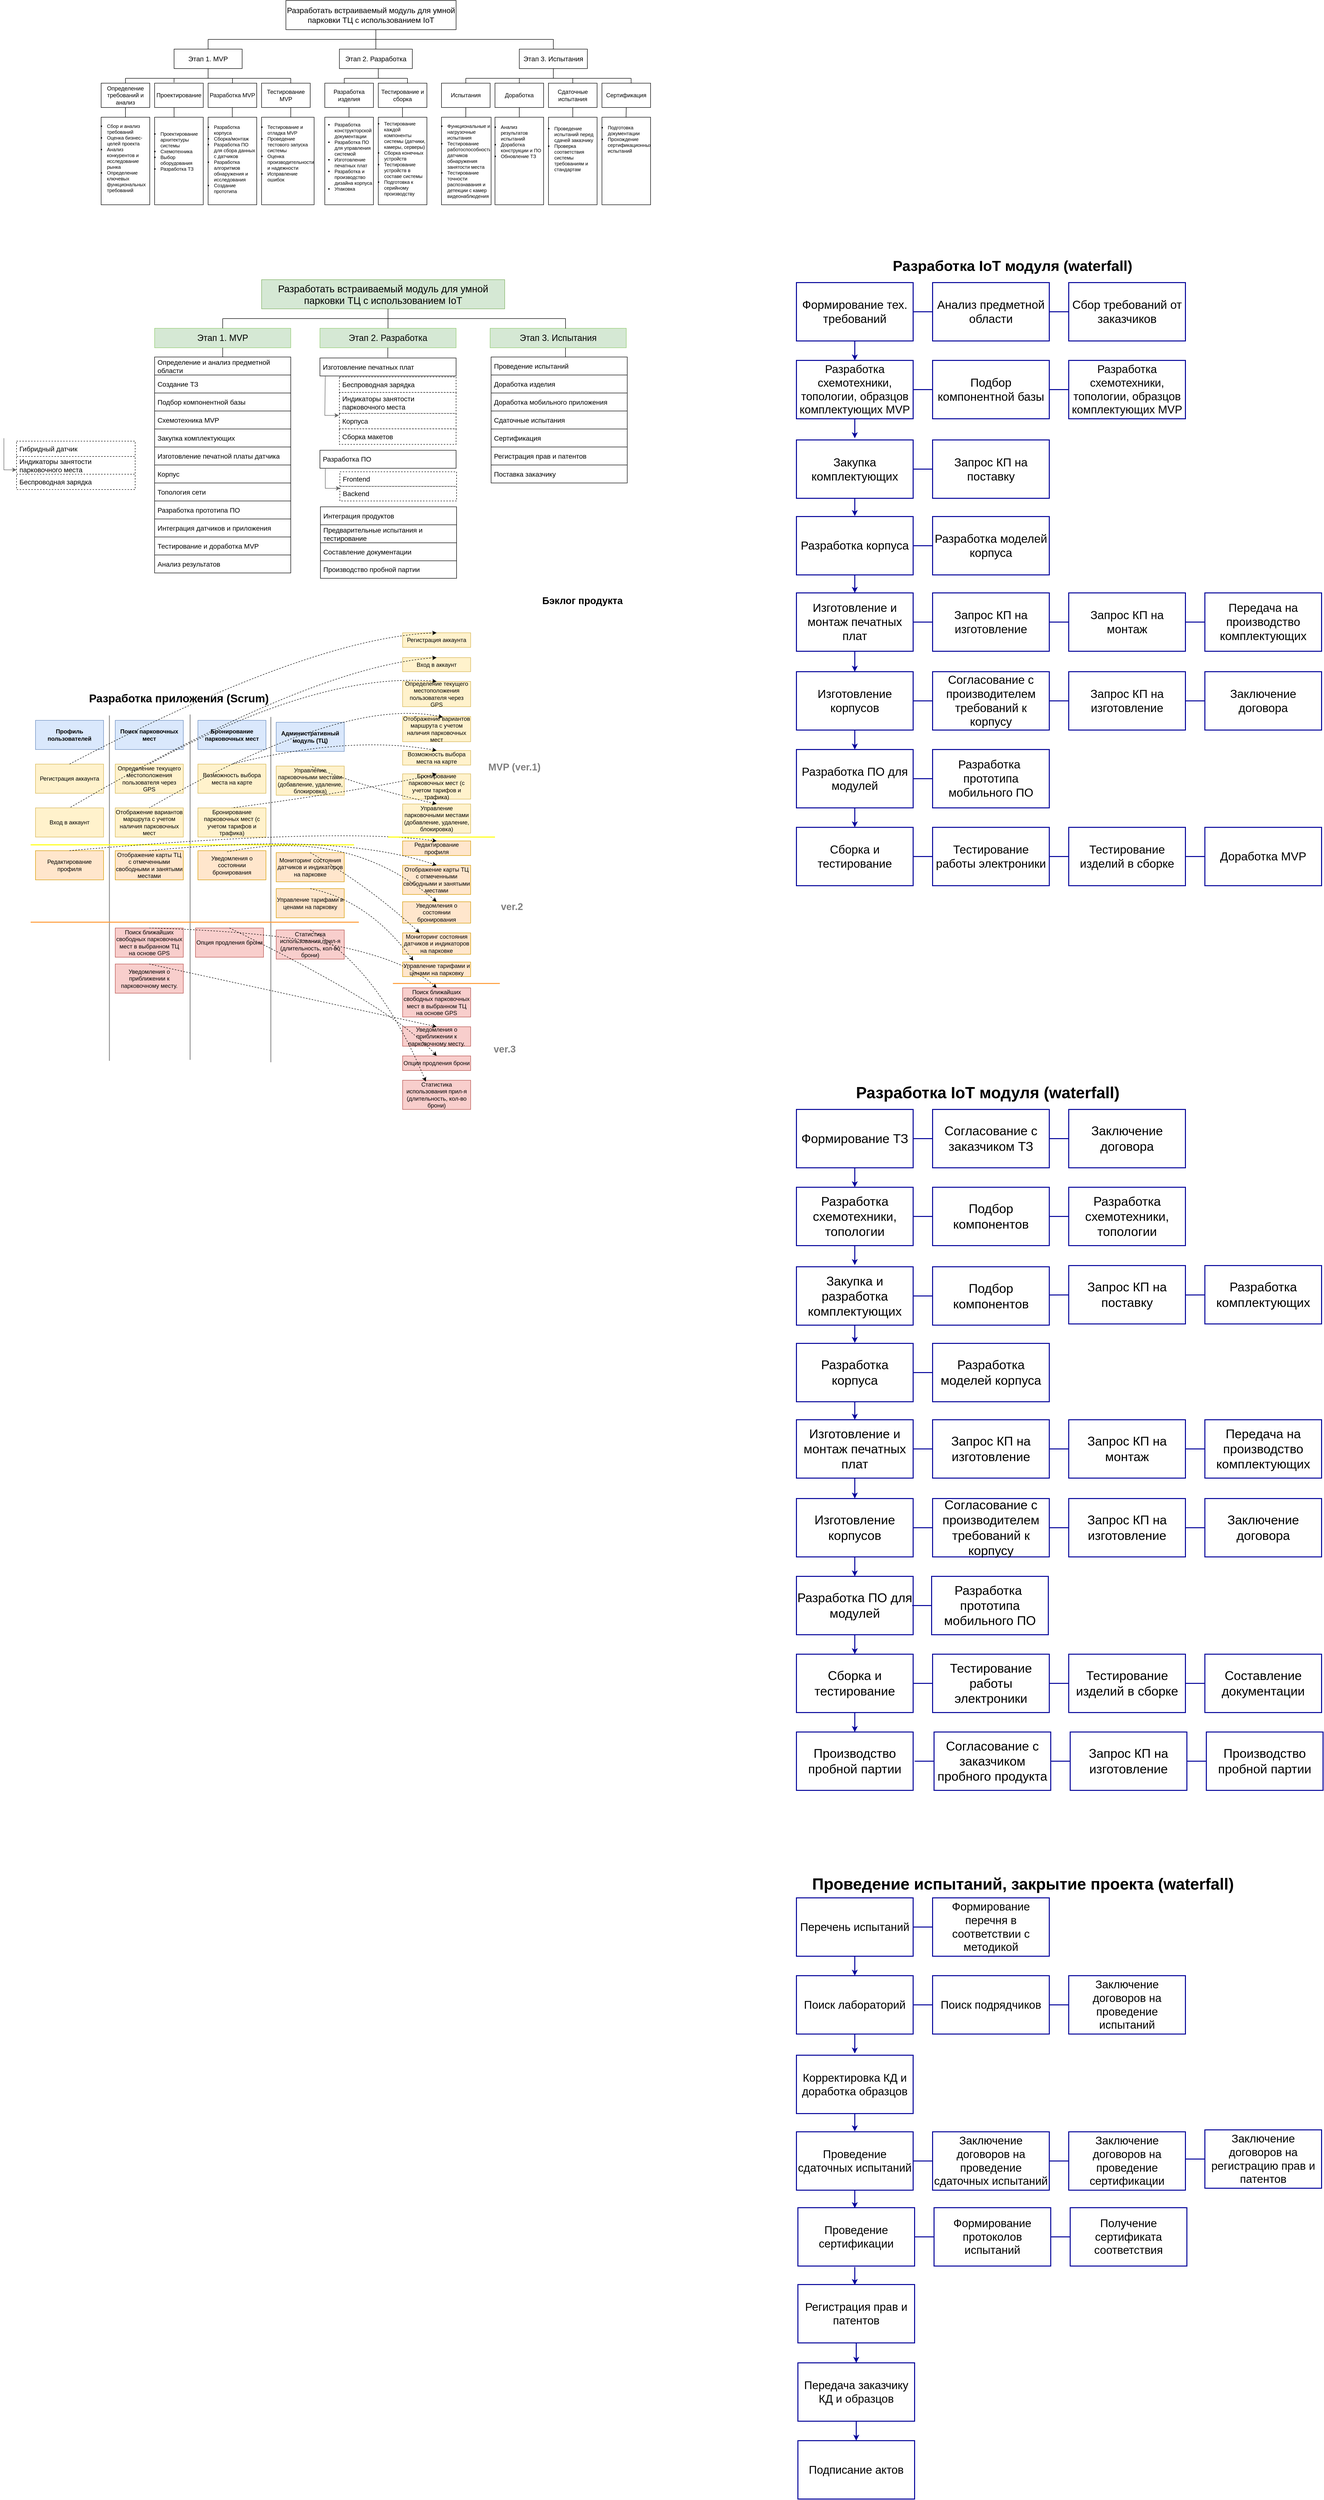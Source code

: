 <mxfile version="22.0.5" type="github">
  <diagram name="Страница — 1" id="UrEZ6tEzdypXz4cfXziD">
    <mxGraphModel dx="1522" dy="602" grid="0" gridSize="10" guides="1" tooltips="1" connect="1" arrows="1" fold="1" page="0" pageScale="1" pageWidth="827" pageHeight="1169" math="0" shadow="0">
      <root>
        <mxCell id="0" />
        <mxCell id="1" parent="0" />
        <mxCell id="XmDp-VsO-evtBJLwXCZc-1" value="&lt;font style=&quot;vertical-align: inherit; font-size: 16px;&quot;&gt;&lt;font style=&quot;vertical-align: inherit; font-size: 16px;&quot;&gt;&lt;font style=&quot;vertical-align: inherit;&quot;&gt;&lt;font style=&quot;vertical-align: inherit;&quot;&gt;Разработать встраиваемый модуль для умной парковки ТЦ с использованием IoT&lt;/font&gt;&lt;/font&gt;&lt;/font&gt;&lt;/font&gt;" style="rounded=0;whiteSpace=wrap;html=1;fontSize=16;" parent="1" vertex="1">
          <mxGeometry x="190" y="20" width="350" height="60" as="geometry" />
        </mxCell>
        <mxCell id="XmDp-VsO-evtBJLwXCZc-2" value="&lt;font style=&quot;vertical-align: inherit; font-size: 14px;&quot;&gt;&lt;font style=&quot;vertical-align: inherit; font-size: 14px;&quot;&gt;Этап 1. MVP&lt;/font&gt;&lt;/font&gt;" style="rounded=0;whiteSpace=wrap;html=1;fontSize=14;" parent="1" vertex="1">
          <mxGeometry x="-40" y="120" width="140" height="40" as="geometry" />
        </mxCell>
        <mxCell id="XmDp-VsO-evtBJLwXCZc-3" value="&lt;font style=&quot;vertical-align: inherit; font-size: 14px;&quot;&gt;&lt;font style=&quot;vertical-align: inherit; font-size: 14px;&quot;&gt;Этап 2. Разработка&lt;/font&gt;&lt;/font&gt;" style="rounded=0;whiteSpace=wrap;html=1;fontSize=14;" parent="1" vertex="1">
          <mxGeometry x="300" y="120" width="150" height="40" as="geometry" />
        </mxCell>
        <mxCell id="XmDp-VsO-evtBJLwXCZc-4" value="&lt;font style=&quot;vertical-align: inherit; font-size: 14px;&quot;&gt;&lt;font style=&quot;vertical-align: inherit; font-size: 14px;&quot;&gt;&lt;font style=&quot;vertical-align: inherit; font-size: 14px;&quot;&gt;&lt;font style=&quot;vertical-align: inherit; font-size: 14px;&quot;&gt;Этап 3. Испытания&lt;/font&gt;&lt;/font&gt;&lt;/font&gt;&lt;/font&gt;" style="rounded=0;whiteSpace=wrap;html=1;fontSize=14;" parent="1" vertex="1">
          <mxGeometry x="670" y="120" width="140" height="40" as="geometry" />
        </mxCell>
        <mxCell id="XmDp-VsO-evtBJLwXCZc-5" value="" style="endArrow=none;html=1;rounded=0;" parent="1" edge="1">
          <mxGeometry width="50" height="50" relative="1" as="geometry">
            <mxPoint x="30" y="100" as="sourcePoint" />
            <mxPoint x="600" y="100" as="targetPoint" />
          </mxGeometry>
        </mxCell>
        <mxCell id="XmDp-VsO-evtBJLwXCZc-6" value="" style="endArrow=none;html=1;rounded=0;exitX=0.5;exitY=0;exitDx=0;exitDy=0;" parent="1" source="XmDp-VsO-evtBJLwXCZc-3" edge="1">
          <mxGeometry width="50" height="50" relative="1" as="geometry">
            <mxPoint x="320" y="130" as="sourcePoint" />
            <mxPoint x="375" y="80" as="targetPoint" />
          </mxGeometry>
        </mxCell>
        <mxCell id="XmDp-VsO-evtBJLwXCZc-7" value="" style="endArrow=none;html=1;rounded=0;exitX=0.5;exitY=0;exitDx=0;exitDy=0;" parent="1" source="XmDp-VsO-evtBJLwXCZc-2" edge="1">
          <mxGeometry width="50" height="50" relative="1" as="geometry">
            <mxPoint x="70" y="150" as="sourcePoint" />
            <mxPoint x="30" y="100" as="targetPoint" />
          </mxGeometry>
        </mxCell>
        <mxCell id="XmDp-VsO-evtBJLwXCZc-8" value="" style="endArrow=none;html=1;rounded=0;entryX=0.5;entryY=0;entryDx=0;entryDy=0;" parent="1" target="XmDp-VsO-evtBJLwXCZc-4" edge="1">
          <mxGeometry width="50" height="50" relative="1" as="geometry">
            <mxPoint x="600" y="100" as="sourcePoint" />
            <mxPoint x="600" y="115" as="targetPoint" />
            <Array as="points">
              <mxPoint x="740" y="100" />
            </Array>
          </mxGeometry>
        </mxCell>
        <mxCell id="XmDp-VsO-evtBJLwXCZc-9" value="&lt;font style=&quot;vertical-align: inherit;&quot;&gt;&lt;font style=&quot;vertical-align: inherit;&quot;&gt;Определение требований и анализ&lt;/font&gt;&lt;/font&gt;" style="rounded=0;whiteSpace=wrap;html=1;" parent="1" vertex="1">
          <mxGeometry x="-190" y="190" width="100" height="50" as="geometry" />
        </mxCell>
        <mxCell id="XmDp-VsO-evtBJLwXCZc-11" value="&lt;font style=&quot;vertical-align: inherit;&quot;&gt;&lt;font style=&quot;vertical-align: inherit;&quot;&gt;&lt;font style=&quot;vertical-align: inherit;&quot;&gt;&lt;font style=&quot;vertical-align: inherit;&quot;&gt;Проектирование&lt;/font&gt;&lt;/font&gt;&lt;/font&gt;&lt;/font&gt;" style="rounded=0;whiteSpace=wrap;html=1;" parent="1" vertex="1">
          <mxGeometry x="-80" y="190" width="100" height="50" as="geometry" />
        </mxCell>
        <mxCell id="XmDp-VsO-evtBJLwXCZc-12" value="&lt;font style=&quot;vertical-align: inherit;&quot;&gt;&lt;font style=&quot;vertical-align: inherit;&quot;&gt;&lt;font style=&quot;vertical-align: inherit;&quot;&gt;&lt;font style=&quot;vertical-align: inherit;&quot;&gt;&lt;font style=&quot;vertical-align: inherit;&quot;&gt;&lt;font style=&quot;vertical-align: inherit;&quot;&gt;Разработка MVP&lt;/font&gt;&lt;/font&gt;&lt;/font&gt;&lt;/font&gt;&lt;/font&gt;&lt;/font&gt;" style="rounded=0;whiteSpace=wrap;html=1;" parent="1" vertex="1">
          <mxGeometry x="30" y="190" width="100" height="50" as="geometry" />
        </mxCell>
        <mxCell id="XmDp-VsO-evtBJLwXCZc-13" value="&lt;font style=&quot;vertical-align: inherit;&quot;&gt;&lt;font style=&quot;vertical-align: inherit;&quot;&gt;Тестирование MVP&lt;/font&gt;&lt;/font&gt;" style="rounded=0;whiteSpace=wrap;html=1;" parent="1" vertex="1">
          <mxGeometry x="140" y="190" width="100" height="50" as="geometry" />
        </mxCell>
        <mxCell id="XmDp-VsO-evtBJLwXCZc-14" value="&lt;font style=&quot;vertical-align: inherit;&quot;&gt;&lt;font style=&quot;vertical-align: inherit;&quot;&gt;Разработка изделия&lt;/font&gt;&lt;/font&gt;" style="rounded=0;whiteSpace=wrap;html=1;" parent="1" vertex="1">
          <mxGeometry x="270" y="190" width="100" height="50" as="geometry" />
        </mxCell>
        <mxCell id="XmDp-VsO-evtBJLwXCZc-15" value="&lt;font style=&quot;vertical-align: inherit;&quot;&gt;&lt;font style=&quot;vertical-align: inherit;&quot;&gt;&lt;font style=&quot;vertical-align: inherit;&quot;&gt;&lt;font style=&quot;vertical-align: inherit;&quot;&gt;Тестирование и сборка&lt;/font&gt;&lt;/font&gt;&lt;/font&gt;&lt;/font&gt;" style="rounded=0;whiteSpace=wrap;html=1;" parent="1" vertex="1">
          <mxGeometry x="380" y="190" width="100" height="50" as="geometry" />
        </mxCell>
        <mxCell id="XmDp-VsO-evtBJLwXCZc-16" value="&lt;font style=&quot;vertical-align: inherit;&quot;&gt;&lt;font style=&quot;vertical-align: inherit;&quot;&gt;&lt;font style=&quot;vertical-align: inherit;&quot;&gt;&lt;font style=&quot;vertical-align: inherit;&quot;&gt;Испытания&lt;/font&gt;&lt;/font&gt;&lt;/font&gt;&lt;/font&gt;" style="rounded=0;whiteSpace=wrap;html=1;" parent="1" vertex="1">
          <mxGeometry x="510" y="190" width="100" height="50" as="geometry" />
        </mxCell>
        <mxCell id="XmDp-VsO-evtBJLwXCZc-17" value="&lt;font style=&quot;vertical-align: inherit;&quot;&gt;&lt;font style=&quot;vertical-align: inherit;&quot;&gt;&lt;font style=&quot;vertical-align: inherit;&quot;&gt;&lt;font style=&quot;vertical-align: inherit;&quot;&gt;&lt;font style=&quot;vertical-align: inherit;&quot;&gt;&lt;font style=&quot;vertical-align: inherit;&quot;&gt;Доработка&lt;/font&gt;&lt;/font&gt;&lt;/font&gt;&lt;/font&gt;&lt;/font&gt;&lt;/font&gt;" style="rounded=0;whiteSpace=wrap;html=1;" parent="1" vertex="1">
          <mxGeometry x="620" y="190" width="100" height="50" as="geometry" />
        </mxCell>
        <mxCell id="XmDp-VsO-evtBJLwXCZc-18" value="&lt;font style=&quot;vertical-align: inherit;&quot;&gt;&lt;font style=&quot;vertical-align: inherit;&quot;&gt;&lt;font style=&quot;vertical-align: inherit;&quot;&gt;&lt;font style=&quot;vertical-align: inherit;&quot;&gt;&lt;font style=&quot;vertical-align: inherit;&quot;&gt;&lt;font style=&quot;vertical-align: inherit;&quot;&gt;&lt;font style=&quot;vertical-align: inherit;&quot;&gt;&lt;font style=&quot;vertical-align: inherit;&quot;&gt;Сдаточные испытания&lt;/font&gt;&lt;/font&gt;&lt;/font&gt;&lt;/font&gt;&lt;/font&gt;&lt;/font&gt;&lt;/font&gt;&lt;/font&gt;" style="rounded=0;whiteSpace=wrap;html=1;" parent="1" vertex="1">
          <mxGeometry x="730" y="190" width="100" height="50" as="geometry" />
        </mxCell>
        <mxCell id="XmDp-VsO-evtBJLwXCZc-19" value="&lt;font style=&quot;vertical-align: inherit;&quot;&gt;&lt;font style=&quot;vertical-align: inherit;&quot;&gt;&lt;font style=&quot;vertical-align: inherit;&quot;&gt;&lt;font style=&quot;vertical-align: inherit;&quot;&gt;&lt;font style=&quot;vertical-align: inherit;&quot;&gt;&lt;font style=&quot;vertical-align: inherit;&quot;&gt;&lt;font style=&quot;vertical-align: inherit;&quot;&gt;&lt;font style=&quot;vertical-align: inherit;&quot;&gt;&lt;font style=&quot;vertical-align: inherit;&quot;&gt;&lt;font style=&quot;vertical-align: inherit;&quot;&gt;Сертификация&lt;/font&gt;&lt;/font&gt;&lt;/font&gt;&lt;/font&gt;&lt;/font&gt;&lt;/font&gt;&lt;/font&gt;&lt;/font&gt;&lt;/font&gt;&lt;/font&gt;" style="rounded=0;whiteSpace=wrap;html=1;" parent="1" vertex="1">
          <mxGeometry x="840" y="190" width="100" height="50" as="geometry" />
        </mxCell>
        <mxCell id="XmDp-VsO-evtBJLwXCZc-27" value="" style="rounded=0;whiteSpace=wrap;html=1;" parent="1" vertex="1">
          <mxGeometry x="-190" y="260" width="100" height="180" as="geometry" />
        </mxCell>
        <mxCell id="XmDp-VsO-evtBJLwXCZc-25" value="&lt;ul style=&quot;font-size: 10px;&quot;&gt;&lt;li style=&quot;font-size: 10px;&quot;&gt;Сбор и анализ требований&lt;/li&gt;&lt;li style=&quot;font-size: 10px;&quot;&gt;Оценка бизнес-целей проекта&lt;/li&gt;&lt;li style=&quot;font-size: 10px;&quot;&gt;Анализ конкурентов и исследование рынка&lt;/li&gt;&lt;li style=&quot;font-size: 10px;&quot;&gt;Определение ключевых функциональных требований&lt;/li&gt;&lt;/ul&gt;" style="text;strokeColor=none;fillColor=none;html=1;whiteSpace=wrap;verticalAlign=middle;overflow=hidden;fontSize=10;align=left;" parent="1" vertex="1">
          <mxGeometry x="-220" y="260" width="130" height="160" as="geometry" />
        </mxCell>
        <mxCell id="XmDp-VsO-evtBJLwXCZc-28" value="" style="rounded=0;whiteSpace=wrap;html=1;" parent="1" vertex="1">
          <mxGeometry x="-80" y="260" width="100" height="180" as="geometry" />
        </mxCell>
        <mxCell id="XmDp-VsO-evtBJLwXCZc-29" value="&lt;ul style=&quot;font-size: 10px;&quot;&gt;&lt;li style=&quot;font-size: 10px;&quot;&gt;&lt;font style=&quot;vertical-align: inherit;&quot;&gt;&lt;font style=&quot;vertical-align: inherit;&quot;&gt;Проектирование архитектуры системы&lt;/font&gt;&lt;/font&gt;&lt;/li&gt;&lt;li style=&quot;font-size: 10px;&quot;&gt;&lt;font style=&quot;vertical-align: inherit;&quot;&gt;&lt;font style=&quot;vertical-align: inherit;&quot;&gt;Схемотехника&lt;/font&gt;&lt;/font&gt;&lt;/li&gt;&lt;li style=&quot;font-size: 10px;&quot;&gt;&lt;font style=&quot;vertical-align: inherit;&quot;&gt;&lt;font style=&quot;vertical-align: inherit;&quot;&gt;Выбор оборудования&lt;/font&gt;&lt;/font&gt;&lt;/li&gt;&lt;li style=&quot;font-size: 10px;&quot;&gt;&lt;font style=&quot;vertical-align: inherit;&quot;&gt;&lt;font style=&quot;vertical-align: inherit;&quot;&gt;Разработка ТЗ&lt;/font&gt;&lt;/font&gt;&lt;/li&gt;&lt;/ul&gt;" style="text;strokeColor=none;fillColor=none;html=1;whiteSpace=wrap;verticalAlign=middle;overflow=hidden;fontSize=10;align=left;" parent="1" vertex="1">
          <mxGeometry x="-110" y="260" width="130" height="140" as="geometry" />
        </mxCell>
        <mxCell id="XmDp-VsO-evtBJLwXCZc-32" value="" style="rounded=0;whiteSpace=wrap;html=1;" parent="1" vertex="1">
          <mxGeometry x="30" y="260" width="100" height="180" as="geometry" />
        </mxCell>
        <mxCell id="XmDp-VsO-evtBJLwXCZc-30" value="&lt;div&gt;&lt;br&gt;&lt;/div&gt;&lt;ul style=&quot;font-size: 10px;&quot;&gt;&lt;li style=&quot;font-size: 10px;&quot;&gt;&lt;font style=&quot;vertical-align: inherit;&quot;&gt;&lt;font style=&quot;vertical-align: inherit;&quot;&gt;Разработка корпуса&lt;/font&gt;&lt;/font&gt;&lt;/li&gt;&lt;li style=&quot;font-size: 10px;&quot;&gt;&lt;font style=&quot;vertical-align: inherit;&quot;&gt;&lt;font style=&quot;vertical-align: inherit;&quot;&gt;Сборка/монтаж&lt;/font&gt;&lt;/font&gt;&lt;/li&gt;&lt;li style=&quot;font-size: 10px;&quot;&gt;&lt;font style=&quot;vertical-align: inherit;&quot;&gt;&lt;font style=&quot;vertical-align: inherit;&quot;&gt;Разработка ПО для сбора данных с датчиков&lt;/font&gt;&lt;/font&gt;&lt;/li&gt;&lt;li style=&quot;font-size: 10px;&quot;&gt;&lt;font style=&quot;vertical-align: inherit;&quot;&gt;&lt;font style=&quot;vertical-align: inherit;&quot;&gt;Разработка алгоритмов обнаружения и исследования&lt;/font&gt;&lt;/font&gt;&lt;/li&gt;&lt;li style=&quot;font-size: 10px;&quot;&gt;&lt;font style=&quot;vertical-align: inherit;&quot;&gt;&lt;font style=&quot;vertical-align: inherit;&quot;&gt;Создание прототипа&lt;/font&gt;&lt;/font&gt;&lt;/li&gt;&lt;/ul&gt;" style="text;strokeColor=none;fillColor=none;html=1;whiteSpace=wrap;verticalAlign=middle;overflow=hidden;fontSize=10;align=left;" parent="1" vertex="1">
          <mxGeometry y="250" width="130" height="170" as="geometry" />
        </mxCell>
        <mxCell id="XmDp-VsO-evtBJLwXCZc-33" value="" style="rounded=0;whiteSpace=wrap;html=1;" parent="1" vertex="1">
          <mxGeometry x="140" y="260" width="108" height="180" as="geometry" />
        </mxCell>
        <mxCell id="XmDp-VsO-evtBJLwXCZc-35" value="&lt;div&gt;&lt;br&gt;&lt;/div&gt;&lt;ul style=&quot;font-size: 10px;&quot;&gt;&lt;li style=&quot;font-size: 10px;&quot;&gt;Тестирование и отладка MVP&lt;/li&gt;&lt;li style=&quot;font-size: 10px;&quot;&gt;Проведение тестового запуска системы&lt;/li&gt;&lt;li style=&quot;font-size: 10px;&quot;&gt;Оценка производительности и надежности&lt;/li&gt;&lt;li style=&quot;font-size: 10px;&quot;&gt;Исправление ошибок&lt;/li&gt;&lt;/ul&gt;" style="text;strokeColor=none;fillColor=none;html=1;whiteSpace=wrap;verticalAlign=middle;overflow=hidden;fontSize=10;align=left;" parent="1" vertex="1">
          <mxGeometry x="110" y="250" width="140" height="150" as="geometry" />
        </mxCell>
        <mxCell id="XmDp-VsO-evtBJLwXCZc-36" value="" style="rounded=0;whiteSpace=wrap;html=1;" parent="1" vertex="1">
          <mxGeometry x="270" y="260" width="100" height="180" as="geometry" />
        </mxCell>
        <mxCell id="XmDp-VsO-evtBJLwXCZc-37" value="&lt;div&gt;&lt;br&gt;&lt;/div&gt;&lt;ul style=&quot;font-size: 10px;&quot;&gt;&lt;li style=&quot;font-size: 10px;&quot;&gt;Разработка конструкторской документации&lt;/li&gt;&lt;li style=&quot;font-size: 10px;&quot;&gt;Разработка ПО для управления системой&lt;/li&gt;&lt;li style=&quot;font-size: 10px;&quot;&gt;Изготовление печатных плат&lt;/li&gt;&lt;li style=&quot;font-size: 10px;&quot;&gt;Разработка и производство дизайна корпуса&lt;/li&gt;&lt;li style=&quot;font-size: 10px;&quot;&gt;Упаковка&lt;/li&gt;&lt;/ul&gt;" style="text;strokeColor=none;fillColor=none;html=1;whiteSpace=wrap;verticalAlign=middle;overflow=hidden;fontSize=10;align=left;" parent="1" vertex="1">
          <mxGeometry x="248" y="240" width="130" height="190" as="geometry" />
        </mxCell>
        <mxCell id="XmDp-VsO-evtBJLwXCZc-38" value="" style="rounded=0;whiteSpace=wrap;html=1;" parent="1" vertex="1">
          <mxGeometry x="380" y="260" width="100" height="180" as="geometry" />
        </mxCell>
        <mxCell id="XmDp-VsO-evtBJLwXCZc-40" value="&lt;ul style=&quot;font-size: 10px;&quot;&gt;&lt;li style=&quot;font-size: 10px;&quot;&gt;Тестирование каждой компоненты системы (датчики, камеры, серверы)&lt;/li&gt;&lt;li style=&quot;font-size: 10px;&quot;&gt;Сборка конечных устройств&lt;/li&gt;&lt;li style=&quot;font-size: 10px;&quot;&gt;Тестирование устройств в составе системы&lt;/li&gt;&lt;li style=&quot;font-size: 10px;&quot;&gt;Подготовка к серийному производству&lt;/li&gt;&lt;/ul&gt;" style="text;strokeColor=none;fillColor=none;html=1;whiteSpace=wrap;verticalAlign=middle;overflow=hidden;fontSize=10;align=left;" parent="1" vertex="1">
          <mxGeometry x="350" y="250" width="130" height="190" as="geometry" />
        </mxCell>
        <mxCell id="XmDp-VsO-evtBJLwXCZc-42" value="" style="rounded=0;whiteSpace=wrap;html=1;" parent="1" vertex="1">
          <mxGeometry x="510" y="260" width="102" height="180" as="geometry" />
        </mxCell>
        <mxCell id="XmDp-VsO-evtBJLwXCZc-43" value="" style="rounded=0;whiteSpace=wrap;html=1;" parent="1" vertex="1">
          <mxGeometry x="620" y="260" width="100" height="180" as="geometry" />
        </mxCell>
        <mxCell id="XmDp-VsO-evtBJLwXCZc-44" value="" style="rounded=0;whiteSpace=wrap;html=1;" parent="1" vertex="1">
          <mxGeometry x="730" y="260" width="100" height="180" as="geometry" />
        </mxCell>
        <mxCell id="XmDp-VsO-evtBJLwXCZc-45" value="" style="rounded=0;whiteSpace=wrap;html=1;" parent="1" vertex="1">
          <mxGeometry x="840" y="260" width="100" height="180" as="geometry" />
        </mxCell>
        <mxCell id="XmDp-VsO-evtBJLwXCZc-41" value="&lt;ul style=&quot;font-size: 10px;&quot;&gt;&lt;li style=&quot;font-size: 10px;&quot;&gt;Функциональные и нагрузочные испытания&lt;/li&gt;&lt;li style=&quot;font-size: 10px;&quot;&gt;Тестирование работоспособности датчиков обнаружения занятости места&lt;/li&gt;&lt;li style=&quot;font-size: 10px;&quot;&gt;Тестирование точности распознавания и детекции с камер видеонаблюдения&lt;/li&gt;&lt;/ul&gt;" style="text;strokeColor=none;fillColor=none;html=1;whiteSpace=wrap;verticalAlign=middle;overflow=hidden;fontSize=10;align=left;" parent="1" vertex="1">
          <mxGeometry x="480" y="250" width="130" height="200" as="geometry" />
        </mxCell>
        <mxCell id="XmDp-VsO-evtBJLwXCZc-48" value="&lt;ul style=&quot;font-size: 10px;&quot;&gt;&lt;li style=&quot;font-size: 10px;&quot;&gt;Анализ результатов испытаний&lt;/li&gt;&lt;li style=&quot;font-size: 10px;&quot;&gt;Доработка конструкции и ПО&lt;/li&gt;&lt;li style=&quot;font-size: 10px;&quot;&gt;Обновление ТЗ&lt;/li&gt;&lt;/ul&gt;" style="text;strokeColor=none;fillColor=none;html=1;whiteSpace=wrap;verticalAlign=middle;overflow=hidden;fontSize=10;align=left;" parent="1" vertex="1">
          <mxGeometry x="590" y="210" width="130" height="200" as="geometry" />
        </mxCell>
        <mxCell id="XmDp-VsO-evtBJLwXCZc-49" value="&lt;ul style=&quot;font-size: 10px;&quot;&gt;&lt;li style=&quot;font-size: 10px;&quot;&gt;Проведение испытаний перед сдачей заказчику&lt;/li&gt;&lt;li style=&quot;font-size: 10px;&quot;&gt;Проверка соответствия системы требованиям и стандартам&lt;/li&gt;&lt;/ul&gt;" style="text;strokeColor=none;fillColor=none;html=1;whiteSpace=wrap;verticalAlign=middle;overflow=hidden;fontSize=10;align=left;" parent="1" vertex="1">
          <mxGeometry x="700" y="260" width="130" height="130" as="geometry" />
        </mxCell>
        <mxCell id="XmDp-VsO-evtBJLwXCZc-50" value="&lt;ul style=&quot;font-size: 10px;&quot;&gt;&lt;li style=&quot;font-size: 10px;&quot;&gt;Подготовка документации&amp;nbsp;&lt;/li&gt;&lt;li style=&quot;font-size: 10px;&quot;&gt;Прохождение сертификационных испытаний&lt;/li&gt;&lt;/ul&gt;" style="text;strokeColor=none;fillColor=none;html=1;whiteSpace=wrap;verticalAlign=middle;overflow=hidden;fontSize=10;align=left;" parent="1" vertex="1">
          <mxGeometry x="810" y="260" width="130" height="90" as="geometry" />
        </mxCell>
        <mxCell id="XmDp-VsO-evtBJLwXCZc-51" value="" style="endArrow=none;html=1;rounded=0;" parent="1" edge="1">
          <mxGeometry width="50" height="50" relative="1" as="geometry">
            <mxPoint x="-140" y="180" as="sourcePoint" />
            <mxPoint x="200" y="180" as="targetPoint" />
          </mxGeometry>
        </mxCell>
        <mxCell id="XmDp-VsO-evtBJLwXCZc-52" value="" style="endArrow=none;html=1;rounded=0;" parent="1" edge="1">
          <mxGeometry width="50" height="50" relative="1" as="geometry">
            <mxPoint x="310" y="180" as="sourcePoint" />
            <mxPoint x="440" y="180" as="targetPoint" />
          </mxGeometry>
        </mxCell>
        <mxCell id="XmDp-VsO-evtBJLwXCZc-53" value="" style="endArrow=none;html=1;rounded=0;" parent="1" edge="1">
          <mxGeometry width="50" height="50" relative="1" as="geometry">
            <mxPoint x="560" y="180" as="sourcePoint" />
            <mxPoint x="900" y="180" as="targetPoint" />
          </mxGeometry>
        </mxCell>
        <mxCell id="XmDp-VsO-evtBJLwXCZc-54" value="" style="endArrow=none;html=1;rounded=0;" parent="1" edge="1">
          <mxGeometry width="50" height="50" relative="1" as="geometry">
            <mxPoint x="740" y="180" as="sourcePoint" />
            <mxPoint x="740" y="160" as="targetPoint" />
          </mxGeometry>
        </mxCell>
        <mxCell id="XmDp-VsO-evtBJLwXCZc-55" value="" style="endArrow=none;html=1;rounded=0;" parent="1" edge="1">
          <mxGeometry width="50" height="50" relative="1" as="geometry">
            <mxPoint x="560" y="190" as="sourcePoint" />
            <mxPoint x="560" y="180" as="targetPoint" />
          </mxGeometry>
        </mxCell>
        <mxCell id="XmDp-VsO-evtBJLwXCZc-56" value="" style="endArrow=none;html=1;rounded=0;exitX=0.615;exitY=0.05;exitDx=0;exitDy=0;exitPerimeter=0;" parent="1" source="XmDp-VsO-evtBJLwXCZc-41" edge="1">
          <mxGeometry width="50" height="50" relative="1" as="geometry">
            <mxPoint x="510" y="290" as="sourcePoint" />
            <mxPoint x="560" y="240" as="targetPoint" />
          </mxGeometry>
        </mxCell>
        <mxCell id="XmDp-VsO-evtBJLwXCZc-57" value="" style="endArrow=none;html=1;rounded=0;exitX=0.615;exitY=0.05;exitDx=0;exitDy=0;exitPerimeter=0;" parent="1" edge="1">
          <mxGeometry width="50" height="50" relative="1" as="geometry">
            <mxPoint x="670" y="260" as="sourcePoint" />
            <mxPoint x="670" y="240" as="targetPoint" />
          </mxGeometry>
        </mxCell>
        <mxCell id="XmDp-VsO-evtBJLwXCZc-62" value="" style="endArrow=none;html=1;rounded=0;" parent="1" edge="1">
          <mxGeometry width="50" height="50" relative="1" as="geometry">
            <mxPoint x="780" y="260" as="sourcePoint" />
            <mxPoint x="780" y="240" as="targetPoint" />
          </mxGeometry>
        </mxCell>
        <mxCell id="XmDp-VsO-evtBJLwXCZc-63" value="" style="endArrow=none;html=1;rounded=0;entryX=0.5;entryY=1;entryDx=0;entryDy=0;exitX=0.612;exitY=0.007;exitDx=0;exitDy=0;exitPerimeter=0;" parent="1" source="XmDp-VsO-evtBJLwXCZc-50" target="XmDp-VsO-evtBJLwXCZc-19" edge="1">
          <mxGeometry width="50" height="50" relative="1" as="geometry">
            <mxPoint x="790" y="270" as="sourcePoint" />
            <mxPoint x="790" y="250" as="targetPoint" />
          </mxGeometry>
        </mxCell>
        <mxCell id="XmDp-VsO-evtBJLwXCZc-64" value="" style="endArrow=none;html=1;rounded=0;" parent="1" edge="1">
          <mxGeometry width="50" height="50" relative="1" as="geometry">
            <mxPoint x="429.76" y="260" as="sourcePoint" />
            <mxPoint x="429.76" y="240" as="targetPoint" />
          </mxGeometry>
        </mxCell>
        <mxCell id="XmDp-VsO-evtBJLwXCZc-65" value="" style="endArrow=none;html=1;rounded=0;" parent="1" edge="1">
          <mxGeometry width="50" height="50" relative="1" as="geometry">
            <mxPoint x="319.76" y="260" as="sourcePoint" />
            <mxPoint x="319.76" y="240" as="targetPoint" />
          </mxGeometry>
        </mxCell>
        <mxCell id="XmDp-VsO-evtBJLwXCZc-66" value="" style="endArrow=none;html=1;rounded=0;" parent="1" edge="1">
          <mxGeometry width="50" height="50" relative="1" as="geometry">
            <mxPoint x="380" y="180" as="sourcePoint" />
            <mxPoint x="380" y="160" as="targetPoint" />
          </mxGeometry>
        </mxCell>
        <mxCell id="XmDp-VsO-evtBJLwXCZc-67" value="" style="endArrow=none;html=1;rounded=0;" parent="1" edge="1">
          <mxGeometry width="50" height="50" relative="1" as="geometry">
            <mxPoint x="670" y="190" as="sourcePoint" />
            <mxPoint x="670" y="180" as="targetPoint" />
          </mxGeometry>
        </mxCell>
        <mxCell id="XmDp-VsO-evtBJLwXCZc-68" value="" style="endArrow=none;html=1;rounded=0;exitX=0.5;exitY=0;exitDx=0;exitDy=0;" parent="1" source="XmDp-VsO-evtBJLwXCZc-18" edge="1">
          <mxGeometry width="50" height="50" relative="1" as="geometry">
            <mxPoint x="680" y="200" as="sourcePoint" />
            <mxPoint x="780" y="180" as="targetPoint" />
          </mxGeometry>
        </mxCell>
        <mxCell id="XmDp-VsO-evtBJLwXCZc-69" value="" style="endArrow=none;html=1;rounded=0;" parent="1" edge="1">
          <mxGeometry width="50" height="50" relative="1" as="geometry">
            <mxPoint x="900" y="190" as="sourcePoint" />
            <mxPoint x="900" y="180" as="targetPoint" />
          </mxGeometry>
        </mxCell>
        <mxCell id="XmDp-VsO-evtBJLwXCZc-70" value="" style="endArrow=none;html=1;rounded=0;" parent="1" edge="1">
          <mxGeometry width="50" height="50" relative="1" as="geometry">
            <mxPoint x="440" y="190" as="sourcePoint" />
            <mxPoint x="440" y="180" as="targetPoint" />
          </mxGeometry>
        </mxCell>
        <mxCell id="XmDp-VsO-evtBJLwXCZc-71" value="" style="endArrow=none;html=1;rounded=0;" parent="1" edge="1">
          <mxGeometry width="50" height="50" relative="1" as="geometry">
            <mxPoint x="310" y="180" as="sourcePoint" />
            <mxPoint x="310" y="190" as="targetPoint" />
          </mxGeometry>
        </mxCell>
        <mxCell id="XmDp-VsO-evtBJLwXCZc-72" value="" style="endArrow=none;html=1;rounded=0;exitX=0.5;exitY=1;exitDx=0;exitDy=0;" parent="1" source="XmDp-VsO-evtBJLwXCZc-2" edge="1">
          <mxGeometry width="50" height="50" relative="1" as="geometry">
            <mxPoint x="460" y="210" as="sourcePoint" />
            <mxPoint x="30" y="180" as="targetPoint" />
          </mxGeometry>
        </mxCell>
        <mxCell id="XmDp-VsO-evtBJLwXCZc-73" value="" style="endArrow=none;html=1;rounded=0;exitX=0.5;exitY=1;exitDx=0;exitDy=0;" parent="1" source="XmDp-VsO-evtBJLwXCZc-9" edge="1">
          <mxGeometry width="50" height="50" relative="1" as="geometry">
            <mxPoint x="40" y="170" as="sourcePoint" />
            <mxPoint x="-140" y="260" as="targetPoint" />
          </mxGeometry>
        </mxCell>
        <mxCell id="XmDp-VsO-evtBJLwXCZc-74" value="" style="endArrow=none;html=1;rounded=0;" parent="1" edge="1">
          <mxGeometry width="50" height="50" relative="1" as="geometry">
            <mxPoint x="-40" y="260" as="sourcePoint" />
            <mxPoint x="-40" y="240" as="targetPoint" />
          </mxGeometry>
        </mxCell>
        <mxCell id="XmDp-VsO-evtBJLwXCZc-76" value="" style="endArrow=none;html=1;rounded=0;" parent="1" source="XmDp-VsO-evtBJLwXCZc-9" edge="1">
          <mxGeometry width="50" height="50" relative="1" as="geometry">
            <mxPoint x="-190" y="230" as="sourcePoint" />
            <mxPoint x="-140" y="180" as="targetPoint" />
          </mxGeometry>
        </mxCell>
        <mxCell id="XmDp-VsO-evtBJLwXCZc-77" value="" style="endArrow=none;html=1;rounded=0;exitX=0.399;exitY=-0.03;exitDx=0;exitDy=0;exitPerimeter=0;" parent="1" source="XmDp-VsO-evtBJLwXCZc-11" edge="1">
          <mxGeometry width="50" height="50" relative="1" as="geometry">
            <mxPoint x="-130" y="200" as="sourcePoint" />
            <mxPoint x="-40" y="180" as="targetPoint" />
          </mxGeometry>
        </mxCell>
        <mxCell id="XmDp-VsO-evtBJLwXCZc-78" value="" style="endArrow=none;html=1;rounded=0;exitX=0.5;exitY=0;exitDx=0;exitDy=0;" parent="1" source="XmDp-VsO-evtBJLwXCZc-12" edge="1">
          <mxGeometry width="50" height="50" relative="1" as="geometry">
            <mxPoint x="-120" y="210" as="sourcePoint" />
            <mxPoint x="80" y="180" as="targetPoint" />
          </mxGeometry>
        </mxCell>
        <mxCell id="XmDp-VsO-evtBJLwXCZc-79" value="" style="endArrow=none;html=1;rounded=0;" parent="1" edge="1">
          <mxGeometry width="50" height="50" relative="1" as="geometry">
            <mxPoint x="200" y="190" as="sourcePoint" />
            <mxPoint x="200" y="180" as="targetPoint" />
            <Array as="points">
              <mxPoint x="200" y="190" />
            </Array>
          </mxGeometry>
        </mxCell>
        <mxCell id="XmDp-VsO-evtBJLwXCZc-80" value="" style="endArrow=none;html=1;rounded=0;" parent="1" edge="1">
          <mxGeometry width="50" height="50" relative="1" as="geometry">
            <mxPoint x="79.76" y="260" as="sourcePoint" />
            <mxPoint x="79.76" y="240" as="targetPoint" />
          </mxGeometry>
        </mxCell>
        <mxCell id="XmDp-VsO-evtBJLwXCZc-82" value="" style="endArrow=none;html=1;rounded=0;" parent="1" edge="1">
          <mxGeometry width="50" height="50" relative="1" as="geometry">
            <mxPoint x="200" y="240" as="sourcePoint" />
            <mxPoint x="200" y="260" as="targetPoint" />
          </mxGeometry>
        </mxCell>
        <mxCell id="IIutb8Ob4Y_4vp3zWTY3-64" value="&lt;font style=&quot;vertical-align: inherit; font-size: 20px;&quot;&gt;&lt;font style=&quot;vertical-align: inherit; font-size: 20px;&quot;&gt;&lt;font style=&quot;vertical-align: inherit; font-size: 20px;&quot;&gt;&lt;font style=&quot;vertical-align: inherit; font-size: 20px;&quot;&gt;Разработать встраиваемый модуль для умной парковки ТЦ с использованием IoT&lt;/font&gt;&lt;/font&gt;&lt;/font&gt;&lt;/font&gt;" style="rounded=0;whiteSpace=wrap;html=1;fontSize=20;fillColor=#d5e8d4;strokeColor=#82b366;fontStyle=0" parent="1" vertex="1">
          <mxGeometry x="140" y="594" width="500" height="60" as="geometry" />
        </mxCell>
        <mxCell id="IIutb8Ob4Y_4vp3zWTY3-65" value="&lt;font style=&quot;vertical-align: inherit; font-size: 18px;&quot;&gt;&lt;font style=&quot;vertical-align: inherit; font-size: 18px;&quot;&gt;Этап 1. MVP&lt;/font&gt;&lt;/font&gt;" style="rounded=0;whiteSpace=wrap;html=1;fontSize=18;fillColor=#d5e8d4;strokeColor=#94CC74;" parent="1" vertex="1">
          <mxGeometry x="-80" y="694" width="280" height="40" as="geometry" />
        </mxCell>
        <mxCell id="IIutb8Ob4Y_4vp3zWTY3-66" value="&lt;font style=&quot;vertical-align: inherit; font-size: 18px;&quot;&gt;&lt;font style=&quot;vertical-align: inherit; font-size: 18px;&quot;&gt;Этап 2. Разработка&lt;/font&gt;&lt;/font&gt;" style="rounded=0;whiteSpace=wrap;html=1;fontSize=18;fillColor=#d5e8d4;strokeColor=#94CC74;" parent="1" vertex="1">
          <mxGeometry x="260" y="694" width="280" height="40" as="geometry" />
        </mxCell>
        <mxCell id="IIutb8Ob4Y_4vp3zWTY3-67" value="&lt;font style=&quot;vertical-align: inherit; font-size: 18px;&quot;&gt;&lt;font style=&quot;vertical-align: inherit; font-size: 18px;&quot;&gt;&lt;font style=&quot;vertical-align: inherit; font-size: 18px;&quot;&gt;&lt;font style=&quot;vertical-align: inherit; font-size: 18px;&quot;&gt;Этап 3. Испытания&lt;/font&gt;&lt;/font&gt;&lt;/font&gt;&lt;/font&gt;" style="rounded=0;whiteSpace=wrap;html=1;fontSize=18;fillColor=#d5e8d4;strokeColor=#94CC74;" parent="1" vertex="1">
          <mxGeometry x="610" y="694" width="280" height="40" as="geometry" />
        </mxCell>
        <mxCell id="IIutb8Ob4Y_4vp3zWTY3-68" value="" style="endArrow=none;html=1;rounded=0;fillColor=#d5e8d4;strokeColor=#000000;" parent="1" edge="1">
          <mxGeometry width="50" height="50" relative="1" as="geometry">
            <mxPoint x="60" y="674" as="sourcePoint" />
            <mxPoint x="625" y="674" as="targetPoint" />
          </mxGeometry>
        </mxCell>
        <mxCell id="IIutb8Ob4Y_4vp3zWTY3-69" value="" style="endArrow=none;html=1;rounded=0;exitX=0.5;exitY=0;exitDx=0;exitDy=0;" parent="1" source="IIutb8Ob4Y_4vp3zWTY3-66" edge="1">
          <mxGeometry width="50" height="50" relative="1" as="geometry">
            <mxPoint x="345" y="704" as="sourcePoint" />
            <mxPoint x="400" y="654" as="targetPoint" />
          </mxGeometry>
        </mxCell>
        <mxCell id="IIutb8Ob4Y_4vp3zWTY3-70" value="" style="endArrow=none;html=1;rounded=0;exitX=0.5;exitY=0;exitDx=0;exitDy=0;fillColor=#d5e8d4;strokeColor=#000000;" parent="1" source="IIutb8Ob4Y_4vp3zWTY3-65" edge="1">
          <mxGeometry width="50" height="50" relative="1" as="geometry">
            <mxPoint x="95" y="724" as="sourcePoint" />
            <mxPoint x="60" y="674" as="targetPoint" />
          </mxGeometry>
        </mxCell>
        <mxCell id="IIutb8Ob4Y_4vp3zWTY3-71" value="" style="endArrow=none;html=1;rounded=0;entryX=0.554;entryY=0.015;entryDx=0;entryDy=0;entryPerimeter=0;fillColor=#d5e8d4;strokeColor=#000000;" parent="1" target="IIutb8Ob4Y_4vp3zWTY3-67" edge="1">
          <mxGeometry width="50" height="50" relative="1" as="geometry">
            <mxPoint x="625" y="674" as="sourcePoint" />
            <mxPoint x="765" y="690" as="targetPoint" />
            <Array as="points">
              <mxPoint x="765" y="674" />
            </Array>
          </mxGeometry>
        </mxCell>
        <mxCell id="IIutb8Ob4Y_4vp3zWTY3-105" value="" style="endArrow=none;html=1;rounded=0;" parent="1" edge="1">
          <mxGeometry width="50" height="50" relative="1" as="geometry">
            <mxPoint x="765" y="754" as="sourcePoint" />
            <mxPoint x="765" y="734" as="targetPoint" />
          </mxGeometry>
        </mxCell>
        <mxCell id="IIutb8Ob4Y_4vp3zWTY3-113" value="" style="endArrow=none;html=1;rounded=0;" parent="1" edge="1">
          <mxGeometry width="50" height="50" relative="1" as="geometry">
            <mxPoint x="399.58" y="754" as="sourcePoint" />
            <mxPoint x="399.58" y="734" as="targetPoint" />
          </mxGeometry>
        </mxCell>
        <mxCell id="IIutb8Ob4Y_4vp3zWTY3-119" value="" style="endArrow=none;html=1;rounded=0;exitX=0.5;exitY=1;exitDx=0;exitDy=0;entryX=0.5;entryY=0.054;entryDx=0;entryDy=0;entryPerimeter=0;" parent="1" source="IIutb8Ob4Y_4vp3zWTY3-65" target="IIutb8Ob4Y_4vp3zWTY3-140" edge="1">
          <mxGeometry width="50" height="50" relative="1" as="geometry">
            <mxPoint x="485" y="784" as="sourcePoint" />
            <mxPoint x="60" y="750" as="targetPoint" />
          </mxGeometry>
        </mxCell>
        <mxCell id="IIutb8Ob4Y_4vp3zWTY3-154" value="" style="group;fontSize=14;labelBackgroundColor=none;fillColor=default;container=0;" parent="1" vertex="1" connectable="0">
          <mxGeometry x="-80" y="753" width="280" height="407" as="geometry" />
        </mxCell>
        <mxCell id="IIutb8Ob4Y_4vp3zWTY3-185" value="Изготовление печатных плат" style="text;strokeColor=default;fillColor=default;align=left;verticalAlign=middle;spacingLeft=4;spacingRight=4;overflow=hidden;points=[[0,0.5],[1,0.5]];portConstraint=eastwest;rotatable=0;whiteSpace=wrap;html=1;fontSize=14;labelBackgroundColor=none;" parent="1" vertex="1">
          <mxGeometry x="260" y="755" width="280" height="37" as="geometry" />
        </mxCell>
        <mxCell id="IIutb8Ob4Y_4vp3zWTY3-226" value="Разработка ПО" style="text;strokeColor=default;fillColor=default;align=left;verticalAlign=middle;spacingLeft=4;spacingRight=4;overflow=hidden;points=[[0,0.5],[1,0.5]];portConstraint=eastwest;rotatable=0;whiteSpace=wrap;html=1;fontSize=14;labelBackgroundColor=none;" parent="1" vertex="1">
          <mxGeometry x="260" y="944.75" width="280" height="37" as="geometry" />
        </mxCell>
        <mxCell id="IIutb8Ob4Y_4vp3zWTY3-229" value="Интеграция продуктов" style="text;strokeColor=default;fillColor=default;align=left;verticalAlign=middle;spacingLeft=4;spacingRight=4;overflow=hidden;points=[[0,0.5],[1,0.5]];portConstraint=eastwest;rotatable=0;whiteSpace=wrap;html=1;fontSize=14;labelBackgroundColor=none;" parent="1" vertex="1">
          <mxGeometry x="261" y="1061" width="280" height="37" as="geometry" />
        </mxCell>
        <mxCell id="IIutb8Ob4Y_4vp3zWTY3-230" value="Предварительные испытания и тестирование" style="text;strokeColor=default;fillColor=default;align=left;verticalAlign=middle;spacingLeft=4;spacingRight=4;overflow=hidden;points=[[0,0.5],[1,0.5]];portConstraint=eastwest;rotatable=0;whiteSpace=wrap;html=1;fontSize=14;labelBackgroundColor=none;" parent="1" vertex="1">
          <mxGeometry x="261" y="1098" width="280" height="37" as="geometry" />
        </mxCell>
        <mxCell id="IIutb8Ob4Y_4vp3zWTY3-231" value="Составление документации" style="text;strokeColor=default;fillColor=default;align=left;verticalAlign=middle;spacingLeft=4;spacingRight=4;overflow=hidden;points=[[0,0.5],[1,0.5]];portConstraint=eastwest;rotatable=0;whiteSpace=wrap;html=1;fontSize=14;labelBackgroundColor=none;" parent="1" vertex="1">
          <mxGeometry x="261" y="1135" width="280" height="37" as="geometry" />
        </mxCell>
        <mxCell id="IIutb8Ob4Y_4vp3zWTY3-232" value="Производство пробной партии" style="text;strokeColor=default;fillColor=default;align=left;verticalAlign=middle;spacingLeft=4;spacingRight=4;overflow=hidden;points=[[0,0.5],[1,0.5]];portConstraint=eastwest;rotatable=0;whiteSpace=wrap;html=1;fontSize=14;labelBackgroundColor=none;" parent="1" vertex="1">
          <mxGeometry x="261" y="1172" width="280" height="36" as="geometry" />
        </mxCell>
        <mxCell id="IIutb8Ob4Y_4vp3zWTY3-214" value="Проведение испытаний" style="text;strokeColor=default;fillColor=default;align=left;verticalAlign=middle;spacingLeft=4;spacingRight=4;overflow=hidden;points=[[0,0.5],[1,0.5]];portConstraint=eastwest;rotatable=0;whiteSpace=wrap;html=1;fontSize=14;labelBackgroundColor=none;" parent="1" vertex="1">
          <mxGeometry x="612" y="753" width="280" height="37" as="geometry" />
        </mxCell>
        <mxCell id="IIutb8Ob4Y_4vp3zWTY3-215" value="Доработка изделия" style="text;strokeColor=default;fillColor=default;align=left;verticalAlign=middle;spacingLeft=4;spacingRight=4;overflow=hidden;points=[[0,0.5],[1,0.5]];portConstraint=eastwest;rotatable=0;whiteSpace=wrap;html=1;fontSize=14;labelBackgroundColor=none;" parent="1" vertex="1">
          <mxGeometry x="612" y="790" width="280" height="37" as="geometry" />
        </mxCell>
        <mxCell id="IIutb8Ob4Y_4vp3zWTY3-216" value="Доработка мобильного приложения" style="text;strokeColor=default;fillColor=default;align=left;verticalAlign=middle;spacingLeft=4;spacingRight=4;overflow=hidden;points=[[0,0.5],[1,0.5]];portConstraint=eastwest;rotatable=0;whiteSpace=wrap;html=1;fontSize=14;labelBackgroundColor=none;" parent="1" vertex="1">
          <mxGeometry x="612" y="827" width="280" height="37" as="geometry" />
        </mxCell>
        <mxCell id="IIutb8Ob4Y_4vp3zWTY3-217" value="Сдаточные испытания" style="text;strokeColor=default;fillColor=default;align=left;verticalAlign=middle;spacingLeft=4;spacingRight=4;overflow=hidden;points=[[0,0.5],[1,0.5]];portConstraint=eastwest;rotatable=0;whiteSpace=wrap;html=1;fontSize=14;labelBackgroundColor=none;" parent="1" vertex="1">
          <mxGeometry x="612" y="864" width="280" height="37" as="geometry" />
        </mxCell>
        <mxCell id="IIutb8Ob4Y_4vp3zWTY3-218" value="Сертификация" style="text;strokeColor=default;fillColor=default;align=left;verticalAlign=middle;spacingLeft=4;spacingRight=4;overflow=hidden;points=[[0,0.5],[1,0.5]];portConstraint=eastwest;rotatable=0;whiteSpace=wrap;html=1;fontSize=14;labelBackgroundColor=none;" parent="1" vertex="1">
          <mxGeometry x="612" y="901" width="280" height="37" as="geometry" />
        </mxCell>
        <mxCell id="IIutb8Ob4Y_4vp3zWTY3-219" value="Регистрация прав и патентов" style="text;strokeColor=default;fillColor=default;align=left;verticalAlign=middle;spacingLeft=4;spacingRight=4;overflow=hidden;points=[[0,0.5],[1,0.5]];portConstraint=eastwest;rotatable=0;whiteSpace=wrap;html=1;fontSize=14;labelBackgroundColor=none;" parent="1" vertex="1">
          <mxGeometry x="612" y="938" width="280" height="37" as="geometry" />
        </mxCell>
        <mxCell id="IIutb8Ob4Y_4vp3zWTY3-222" value="Поставка заказчику" style="text;strokeColor=default;fillColor=default;align=left;verticalAlign=middle;spacingLeft=4;spacingRight=4;overflow=hidden;points=[[0,0.5],[1,0.5]];portConstraint=eastwest;rotatable=0;whiteSpace=wrap;html=1;fontSize=14;labelBackgroundColor=none;" parent="1" vertex="1">
          <mxGeometry x="612" y="975" width="280" height="37" as="geometry" />
        </mxCell>
        <mxCell id="IIutb8Ob4Y_4vp3zWTY3-245" value="" style="group;dashed=1;" parent="1" vertex="1" connectable="0">
          <mxGeometry x="300" y="794" width="240" height="190" as="geometry" />
        </mxCell>
        <mxCell id="IIutb8Ob4Y_4vp3zWTY3-187" value="Индикаторы занятости парковочного места" style="text;strokeColor=default;fillColor=default;align=left;verticalAlign=middle;spacingLeft=4;spacingRight=4;overflow=hidden;points=[[0,0.5],[1,0.5]];portConstraint=eastwest;rotatable=0;whiteSpace=wrap;html=1;fontSize=14;labelBackgroundColor=none;dashed=1;" parent="IIutb8Ob4Y_4vp3zWTY3-245" vertex="1">
          <mxGeometry y="31.81" width="240" height="43.19" as="geometry" />
        </mxCell>
        <mxCell id="IIutb8Ob4Y_4vp3zWTY3-188" value="Корпуса" style="text;strokeColor=default;fillColor=default;align=left;verticalAlign=middle;spacingLeft=4;spacingRight=4;overflow=hidden;points=[[0,0.5],[1,0.5]];portConstraint=eastwest;rotatable=0;whiteSpace=wrap;html=1;fontSize=14;labelBackgroundColor=none;dashed=1;" parent="IIutb8Ob4Y_4vp3zWTY3-245" vertex="1">
          <mxGeometry y="75.0" width="240.0" height="31.81" as="geometry" />
        </mxCell>
        <mxCell id="IIutb8Ob4Y_4vp3zWTY3-189" value="Сборка макетов" style="text;strokeColor=default;fillColor=default;align=left;verticalAlign=middle;spacingLeft=4;spacingRight=4;overflow=hidden;points=[[0,0.5],[1,0.5]];portConstraint=eastwest;rotatable=0;whiteSpace=wrap;html=1;fontSize=14;labelBackgroundColor=none;dashed=1;" parent="IIutb8Ob4Y_4vp3zWTY3-245" vertex="1">
          <mxGeometry y="106.81" width="240.0" height="31.81" as="geometry" />
        </mxCell>
        <mxCell id="IIutb8Ob4Y_4vp3zWTY3-186" value="Беспроводная зарядка" style="text;strokeColor=default;fillColor=default;align=left;verticalAlign=middle;spacingLeft=4;spacingRight=4;overflow=hidden;points=[[0,0.5],[1,0.5]];portConstraint=eastwest;rotatable=0;whiteSpace=wrap;html=1;fontSize=14;labelBackgroundColor=none;dashed=1;" parent="IIutb8Ob4Y_4vp3zWTY3-245" vertex="1">
          <mxGeometry width="240.0" height="31.81" as="geometry" />
        </mxCell>
        <mxCell id="IIutb8Ob4Y_4vp3zWTY3-248" value="" style="group" parent="1" vertex="1" connectable="0">
          <mxGeometry x="301" y="989" width="240" height="90" as="geometry" />
        </mxCell>
        <mxCell id="IIutb8Ob4Y_4vp3zWTY3-227" value="Frontend" style="text;strokeColor=default;fillColor=default;align=left;verticalAlign=middle;spacingLeft=4;spacingRight=4;overflow=hidden;points=[[0,0.5],[1,0.5]];portConstraint=eastwest;rotatable=0;whiteSpace=wrap;html=1;fontSize=14;labelBackgroundColor=none;dashed=1;" parent="IIutb8Ob4Y_4vp3zWTY3-248" vertex="1">
          <mxGeometry width="240" height="30.0" as="geometry" />
        </mxCell>
        <mxCell id="IIutb8Ob4Y_4vp3zWTY3-228" value="Backend" style="text;strokeColor=default;fillColor=default;align=left;verticalAlign=middle;spacingLeft=4;spacingRight=4;overflow=hidden;points=[[0,0.5],[1,0.5]];portConstraint=eastwest;rotatable=0;whiteSpace=wrap;html=1;fontSize=14;labelBackgroundColor=none;dashed=1;" parent="IIutb8Ob4Y_4vp3zWTY3-248" vertex="1">
          <mxGeometry y="30.0" width="240" height="30.0" as="geometry" />
        </mxCell>
        <mxCell id="IIutb8Ob4Y_4vp3zWTY3-249" value="" style="endArrow=classic;html=1;rounded=0;exitX=0.035;exitY=1.046;exitDx=0;exitDy=0;exitPerimeter=0;strokeColor=#666666;entryX=0.004;entryY=0.133;entryDx=0;entryDy=0;entryPerimeter=0;" parent="1" edge="1" target="IIutb8Ob4Y_4vp3zWTY3-228">
          <mxGeometry width="50" height="50" relative="1" as="geometry">
            <mxPoint x="271" y="981.75" as="sourcePoint" />
            <mxPoint x="300" y="1034.75" as="targetPoint" />
            <Array as="points">
              <mxPoint x="271" y="1023" />
            </Array>
          </mxGeometry>
        </mxCell>
        <mxCell id="IIutb8Ob4Y_4vp3zWTY3-140" value="Определение и анализ предметной области" style="text;strokeColor=default;fillColor=default;align=left;verticalAlign=middle;spacingLeft=4;spacingRight=4;overflow=hidden;points=[[0,0.5],[1,0.5]];portConstraint=eastwest;rotatable=0;whiteSpace=wrap;html=1;fontSize=14;labelBackgroundColor=none;" parent="1" vertex="1">
          <mxGeometry x="-80" y="753" width="280" height="37" as="geometry" />
        </mxCell>
        <mxCell id="IIutb8Ob4Y_4vp3zWTY3-143" value="Создание ТЗ" style="text;strokeColor=default;fillColor=default;align=left;verticalAlign=middle;spacingLeft=4;spacingRight=4;overflow=hidden;points=[[0,0.5],[1,0.5]];portConstraint=eastwest;rotatable=0;whiteSpace=wrap;html=1;fontSize=14;labelBackgroundColor=none;" parent="1" vertex="1">
          <mxGeometry x="-80" y="790" width="280" height="37" as="geometry" />
        </mxCell>
        <mxCell id="IIutb8Ob4Y_4vp3zWTY3-144" value="Схемотехника MVP" style="text;strokeColor=default;fillColor=default;align=left;verticalAlign=middle;spacingLeft=4;spacingRight=4;overflow=hidden;points=[[0,0.5],[1,0.5]];portConstraint=eastwest;rotatable=0;whiteSpace=wrap;html=1;fontSize=14;labelBackgroundColor=none;" parent="1" vertex="1">
          <mxGeometry x="-80" y="864" width="280" height="37" as="geometry" />
        </mxCell>
        <mxCell id="IIutb8Ob4Y_4vp3zWTY3-145" value="Топология сети" style="text;strokeColor=default;fillColor=default;align=left;verticalAlign=middle;spacingLeft=4;spacingRight=4;overflow=hidden;points=[[0,0.5],[1,0.5]];portConstraint=eastwest;rotatable=0;whiteSpace=wrap;html=1;fontSize=14;labelBackgroundColor=none;" parent="1" vertex="1">
          <mxGeometry x="-80" y="1012" width="280" height="37" as="geometry" />
        </mxCell>
        <mxCell id="IIutb8Ob4Y_4vp3zWTY3-147" value="Корпус" style="text;strokeColor=default;fillColor=default;align=left;verticalAlign=middle;spacingLeft=4;spacingRight=4;overflow=hidden;points=[[0,0.5],[1,0.5]];portConstraint=eastwest;rotatable=0;whiteSpace=wrap;html=1;fontSize=14;labelBackgroundColor=none;" parent="1" vertex="1">
          <mxGeometry x="-80" y="975" width="280" height="37" as="geometry" />
        </mxCell>
        <mxCell id="IIutb8Ob4Y_4vp3zWTY3-148" value="Разработка прототипа ПО" style="text;strokeColor=default;fillColor=default;align=left;verticalAlign=middle;spacingLeft=4;spacingRight=4;overflow=hidden;points=[[0,0.5],[1,0.5]];portConstraint=eastwest;rotatable=0;whiteSpace=wrap;html=1;fontSize=14;labelBackgroundColor=none;" parent="1" vertex="1">
          <mxGeometry x="-80" y="1049" width="280" height="37" as="geometry" />
        </mxCell>
        <mxCell id="IIutb8Ob4Y_4vp3zWTY3-149" value="Интеграция датчиков и приложения" style="text;strokeColor=default;fillColor=default;align=left;verticalAlign=middle;spacingLeft=4;spacingRight=4;overflow=hidden;points=[[0,0.5],[1,0.5]];portConstraint=eastwest;rotatable=0;whiteSpace=wrap;html=1;fontSize=14;labelBackgroundColor=none;" parent="1" vertex="1">
          <mxGeometry x="-80" y="1086" width="280" height="37" as="geometry" />
        </mxCell>
        <mxCell id="IIutb8Ob4Y_4vp3zWTY3-150" value="Тестирование и доработка MVP" style="text;strokeColor=default;fillColor=default;align=left;verticalAlign=middle;spacingLeft=4;spacingRight=4;overflow=hidden;points=[[0,0.5],[1,0.5]];portConstraint=eastwest;rotatable=0;whiteSpace=wrap;html=1;fontSize=14;labelBackgroundColor=none;" parent="1" vertex="1">
          <mxGeometry x="-80" y="1123" width="280" height="37" as="geometry" />
        </mxCell>
        <mxCell id="IIutb8Ob4Y_4vp3zWTY3-151" value="Анализ результатов" style="text;strokeColor=default;fillColor=default;align=left;verticalAlign=middle;spacingLeft=4;spacingRight=4;overflow=hidden;points=[[0,0.5],[1,0.5]];portConstraint=eastwest;rotatable=0;whiteSpace=wrap;html=1;fontSize=14;labelBackgroundColor=none;" parent="1" vertex="1">
          <mxGeometry x="-80" y="1160" width="280" height="37" as="geometry" />
        </mxCell>
        <mxCell id="IIutb8Ob4Y_4vp3zWTY3-253" value="" style="group;dashed=1;" parent="1" vertex="1" connectable="0">
          <mxGeometry x="-364" y="926" width="244" height="100" as="geometry" />
        </mxCell>
        <mxCell id="IIutb8Ob4Y_4vp3zWTY3-250" value="Гибридный датчик" style="text;strokeColor=default;fillColor=default;align=left;verticalAlign=middle;spacingLeft=4;spacingRight=4;overflow=hidden;points=[[0,0.5],[1,0.5]];portConstraint=eastwest;rotatable=0;whiteSpace=wrap;html=1;fontSize=14;labelBackgroundColor=none;dashed=1;" parent="IIutb8Ob4Y_4vp3zWTY3-253" vertex="1">
          <mxGeometry width="244" height="31.498" as="geometry" />
        </mxCell>
        <mxCell id="IIutb8Ob4Y_4vp3zWTY3-252" value="Индикаторы занятости парковочного места" style="text;strokeColor=default;fillColor=default;align=left;verticalAlign=middle;spacingLeft=4;spacingRight=4;overflow=hidden;points=[[0,0.5],[1,0.5]];portConstraint=eastwest;rotatable=0;whiteSpace=wrap;html=1;fontSize=14;labelBackgroundColor=none;dashed=1;" parent="IIutb8Ob4Y_4vp3zWTY3-253" vertex="1">
          <mxGeometry y="31.5" width="244" height="37" as="geometry" />
        </mxCell>
        <mxCell id="IIutb8Ob4Y_4vp3zWTY3-255" value="" style="endArrow=classic;html=1;rounded=0;exitX=0.038;exitY=0.965;exitDx=0;exitDy=0;exitPerimeter=0;strokeColor=#666666;" parent="1" edge="1">
          <mxGeometry width="50" height="50" relative="1" as="geometry">
            <mxPoint x="271" y="791" as="sourcePoint" />
            <mxPoint x="299" y="873" as="targetPoint" />
            <Array as="points">
              <mxPoint x="270" y="873" />
            </Array>
          </mxGeometry>
        </mxCell>
        <mxCell id="IIutb8Ob4Y_4vp3zWTY3-256" value="" style="endArrow=classic;html=1;rounded=0;strokeColor=#666666;" parent="1" edge="1">
          <mxGeometry width="50" height="50" relative="1" as="geometry">
            <mxPoint x="-390" y="920" as="sourcePoint" />
            <mxPoint x="-364" y="985" as="targetPoint" />
            <Array as="points">
              <mxPoint x="-390" y="985" />
            </Array>
          </mxGeometry>
        </mxCell>
        <mxCell id="IIutb8Ob4Y_4vp3zWTY3-257" value="Подбор компонентной базы" style="text;strokeColor=default;fillColor=default;align=left;verticalAlign=middle;spacingLeft=4;spacingRight=4;overflow=hidden;points=[[0,0.5],[1,0.5]];portConstraint=eastwest;rotatable=0;whiteSpace=wrap;html=1;fontSize=14;labelBackgroundColor=none;" parent="1" vertex="1">
          <mxGeometry x="-80" y="827" width="280" height="37" as="geometry" />
        </mxCell>
        <mxCell id="IIutb8Ob4Y_4vp3zWTY3-258" value="&lt;font style=&quot;vertical-align: inherit;&quot;&gt;&lt;font style=&quot;vertical-align: inherit;&quot;&gt;Закупка комплектующих&lt;/font&gt;&lt;/font&gt;" style="text;strokeColor=default;fillColor=default;align=left;verticalAlign=middle;spacingLeft=4;spacingRight=4;overflow=hidden;points=[[0,0.5],[1,0.5]];portConstraint=eastwest;rotatable=0;whiteSpace=wrap;html=1;fontSize=14;labelBackgroundColor=none;" parent="1" vertex="1">
          <mxGeometry x="-80" y="901" width="280" height="37" as="geometry" />
        </mxCell>
        <mxCell id="IIutb8Ob4Y_4vp3zWTY3-251" value="Беспроводная зарядка" style="text;strokeColor=default;fillColor=default;align=left;verticalAlign=middle;spacingLeft=4;spacingRight=4;overflow=hidden;points=[[0,0.5],[1,0.5]];portConstraint=eastwest;rotatable=0;whiteSpace=wrap;html=1;fontSize=14;labelBackgroundColor=none;dashed=1;" parent="1" vertex="1">
          <mxGeometry x="-364" y="993.998" width="244" height="31.498" as="geometry" />
        </mxCell>
        <mxCell id="IIutb8Ob4Y_4vp3zWTY3-259" value="Формирование тех. требований" style="rounded=0;whiteSpace=wrap;html=1;strokeColor=#000099;strokeWidth=2;fontSize=24;" parent="1" vertex="1">
          <mxGeometry x="1240" y="600" width="240" height="120" as="geometry" />
        </mxCell>
        <mxCell id="IIutb8Ob4Y_4vp3zWTY3-260" value="Анализ предметной области" style="rounded=0;whiteSpace=wrap;html=1;strokeColor=#000099;strokeWidth=2;fontSize=24;" parent="1" vertex="1">
          <mxGeometry x="1520" y="600" width="240" height="120" as="geometry" />
        </mxCell>
        <mxCell id="IIutb8Ob4Y_4vp3zWTY3-261" value="Разработка схемотехники, топологии, образцов комплектующих MVP" style="rounded=0;whiteSpace=wrap;html=1;strokeColor=#000099;strokeWidth=2;fontSize=23;" parent="1" vertex="1">
          <mxGeometry x="1240" y="760" width="240" height="120" as="geometry" />
        </mxCell>
        <mxCell id="IIutb8Ob4Y_4vp3zWTY3-262" value="Подбор компонентной базы" style="rounded=0;whiteSpace=wrap;html=1;strokeColor=#000099;strokeWidth=2;fontSize=24;" parent="1" vertex="1">
          <mxGeometry x="1520" y="760" width="240" height="120" as="geometry" />
        </mxCell>
        <mxCell id="IIutb8Ob4Y_4vp3zWTY3-263" value="Разработка схемотехники, топологии, образцов комплектующих MVP" style="rounded=0;whiteSpace=wrap;html=1;strokeColor=#000099;strokeWidth=2;fontSize=23;" parent="1" vertex="1">
          <mxGeometry x="1800" y="760" width="240" height="120" as="geometry" />
        </mxCell>
        <mxCell id="IIutb8Ob4Y_4vp3zWTY3-264" value="Закупка комплектующих" style="rounded=0;whiteSpace=wrap;html=1;strokeColor=#000099;strokeWidth=2;fontSize=24;" parent="1" vertex="1">
          <mxGeometry x="1240" y="923.5" width="240" height="120" as="geometry" />
        </mxCell>
        <mxCell id="IIutb8Ob4Y_4vp3zWTY3-265" value="Запрос КП на поставку" style="rounded=0;whiteSpace=wrap;html=1;strokeColor=#000099;strokeWidth=2;fontSize=24;" parent="1" vertex="1">
          <mxGeometry x="1520" y="923.5" width="240" height="120" as="geometry" />
        </mxCell>
        <mxCell id="IIutb8Ob4Y_4vp3zWTY3-266" value="Разработка корпуса" style="rounded=0;whiteSpace=wrap;html=1;strokeColor=#000099;strokeWidth=2;fontSize=24;" parent="1" vertex="1">
          <mxGeometry x="1240" y="1081" width="240" height="120" as="geometry" />
        </mxCell>
        <mxCell id="IIutb8Ob4Y_4vp3zWTY3-267" value="Разработка моделей корпуса" style="rounded=0;whiteSpace=wrap;html=1;strokeColor=#000099;strokeWidth=2;fontSize=24;" parent="1" vertex="1">
          <mxGeometry x="1520" y="1081" width="240" height="120" as="geometry" />
        </mxCell>
        <mxCell id="IIutb8Ob4Y_4vp3zWTY3-268" value="Изготовление и монтаж печатных плат" style="rounded=0;whiteSpace=wrap;html=1;strokeColor=#000099;strokeWidth=2;fontSize=24;" parent="1" vertex="1">
          <mxGeometry x="1240" y="1238" width="240" height="120" as="geometry" />
        </mxCell>
        <mxCell id="IIutb8Ob4Y_4vp3zWTY3-269" value="Запрос КП на изготовление" style="rounded=0;whiteSpace=wrap;html=1;strokeColor=#000099;strokeWidth=2;fontSize=24;" parent="1" vertex="1">
          <mxGeometry x="1520" y="1238" width="240" height="120" as="geometry" />
        </mxCell>
        <mxCell id="IIutb8Ob4Y_4vp3zWTY3-270" value="Запрос КП на монтаж" style="rounded=0;whiteSpace=wrap;html=1;strokeColor=#000099;strokeWidth=2;fontSize=24;" parent="1" vertex="1">
          <mxGeometry x="1800" y="1238" width="240" height="120" as="geometry" />
        </mxCell>
        <mxCell id="IIutb8Ob4Y_4vp3zWTY3-271" value="Передача на производство комплектующих" style="rounded=0;whiteSpace=wrap;html=1;strokeColor=#000099;strokeWidth=2;fontSize=24;" parent="1" vertex="1">
          <mxGeometry x="2080" y="1238" width="240" height="120" as="geometry" />
        </mxCell>
        <mxCell id="IIutb8Ob4Y_4vp3zWTY3-272" value="Изготовление корпусов" style="rounded=0;whiteSpace=wrap;html=1;strokeColor=#000099;strokeWidth=2;fontSize=24;" parent="1" vertex="1">
          <mxGeometry x="1240" y="1400" width="240" height="120" as="geometry" />
        </mxCell>
        <mxCell id="IIutb8Ob4Y_4vp3zWTY3-273" value="Согласование с производителем требований к корпусу" style="rounded=0;whiteSpace=wrap;html=1;strokeColor=#000099;strokeWidth=2;fontSize=24;" parent="1" vertex="1">
          <mxGeometry x="1520" y="1400" width="240" height="120" as="geometry" />
        </mxCell>
        <mxCell id="IIutb8Ob4Y_4vp3zWTY3-274" value="Запрос КП на изготовление" style="rounded=0;whiteSpace=wrap;html=1;strokeColor=#000099;strokeWidth=2;fontSize=24;" parent="1" vertex="1">
          <mxGeometry x="1800" y="1400" width="240" height="120" as="geometry" />
        </mxCell>
        <mxCell id="IIutb8Ob4Y_4vp3zWTY3-275" value="Заключение договора" style="rounded=0;whiteSpace=wrap;html=1;strokeColor=#000099;strokeWidth=2;fontSize=24;" parent="1" vertex="1">
          <mxGeometry x="2080" y="1400" width="240" height="120" as="geometry" />
        </mxCell>
        <mxCell id="IIutb8Ob4Y_4vp3zWTY3-276" value="Разработка ПО для модулей" style="rounded=0;whiteSpace=wrap;html=1;strokeColor=#000099;strokeWidth=2;fontSize=24;" parent="1" vertex="1">
          <mxGeometry x="1240" y="1560" width="240" height="120" as="geometry" />
        </mxCell>
        <mxCell id="IIutb8Ob4Y_4vp3zWTY3-277" value="Сборка и тестирование" style="rounded=0;whiteSpace=wrap;html=1;strokeColor=#000099;strokeWidth=2;fontSize=24;" parent="1" vertex="1">
          <mxGeometry x="1240" y="1720" width="240" height="120" as="geometry" />
        </mxCell>
        <mxCell id="IIutb8Ob4Y_4vp3zWTY3-278" value="Тестирование работы электроники" style="rounded=0;whiteSpace=wrap;html=1;strokeColor=#000099;strokeWidth=2;fontSize=24;" parent="1" vertex="1">
          <mxGeometry x="1520" y="1720" width="240" height="120" as="geometry" />
        </mxCell>
        <mxCell id="IIutb8Ob4Y_4vp3zWTY3-279" value="Тестирование изделий в сборке" style="rounded=0;whiteSpace=wrap;html=1;strokeColor=#000099;strokeWidth=2;fontSize=24;" parent="1" vertex="1">
          <mxGeometry x="1800" y="1720" width="240" height="120" as="geometry" />
        </mxCell>
        <mxCell id="IIutb8Ob4Y_4vp3zWTY3-280" value="&lt;font style=&quot;font-size: 30px;&quot;&gt;&lt;b style=&quot;font-size: 30px;&quot;&gt;Разработка IoT модуля (waterfall)&lt;/b&gt;&lt;/font&gt;" style="text;html=1;strokeColor=none;fillColor=none;align=center;verticalAlign=middle;whiteSpace=wrap;rounded=0;fontSize=30;" parent="1" vertex="1">
          <mxGeometry x="1410" y="550" width="549" height="30" as="geometry" />
        </mxCell>
        <mxCell id="IIutb8Ob4Y_4vp3zWTY3-281" value="" style="endArrow=none;html=1;rounded=0;entryX=0;entryY=0.5;entryDx=0;entryDy=0;strokeWidth=2;strokeColor=#000099;fontSize=24;" parent="1" target="IIutb8Ob4Y_4vp3zWTY3-260" edge="1">
          <mxGeometry width="50" height="50" relative="1" as="geometry">
            <mxPoint x="1480" y="660" as="sourcePoint" />
            <mxPoint x="1530" y="610" as="targetPoint" />
          </mxGeometry>
        </mxCell>
        <mxCell id="IIutb8Ob4Y_4vp3zWTY3-282" value="" style="endArrow=none;html=1;rounded=0;entryX=0;entryY=0.5;entryDx=0;entryDy=0;strokeWidth=2;strokeColor=#000099;exitX=1;exitY=0.5;exitDx=0;exitDy=0;fontSize=24;" parent="1" source="IIutb8Ob4Y_4vp3zWTY3-261" target="IIutb8Ob4Y_4vp3zWTY3-262" edge="1">
          <mxGeometry width="50" height="50" relative="1" as="geometry">
            <mxPoint x="1490" y="670" as="sourcePoint" />
            <mxPoint x="1530" y="670" as="targetPoint" />
          </mxGeometry>
        </mxCell>
        <mxCell id="IIutb8Ob4Y_4vp3zWTY3-283" value="" style="endArrow=none;html=1;rounded=0;entryX=0;entryY=0.5;entryDx=0;entryDy=0;strokeWidth=2;strokeColor=#000099;exitX=1;exitY=0.5;exitDx=0;exitDy=0;fontSize=24;" parent="1" source="IIutb8Ob4Y_4vp3zWTY3-262" target="IIutb8Ob4Y_4vp3zWTY3-263" edge="1">
          <mxGeometry width="50" height="50" relative="1" as="geometry">
            <mxPoint x="1490" y="830" as="sourcePoint" />
            <mxPoint x="1530" y="830" as="targetPoint" />
          </mxGeometry>
        </mxCell>
        <mxCell id="IIutb8Ob4Y_4vp3zWTY3-284" value="" style="endArrow=none;html=1;rounded=0;strokeWidth=2;strokeColor=#000099;exitX=1;exitY=0.5;exitDx=0;exitDy=0;fontSize=24;" parent="1" source="IIutb8Ob4Y_4vp3zWTY3-264" target="IIutb8Ob4Y_4vp3zWTY3-265" edge="1">
          <mxGeometry width="50" height="50" relative="1" as="geometry">
            <mxPoint x="1770" y="830" as="sourcePoint" />
            <mxPoint x="1810" y="830" as="targetPoint" />
          </mxGeometry>
        </mxCell>
        <mxCell id="IIutb8Ob4Y_4vp3zWTY3-285" value="" style="endArrow=none;html=1;rounded=0;strokeWidth=2;strokeColor=#000099;exitX=1;exitY=0.5;exitDx=0;exitDy=0;fontSize=24;" parent="1" source="IIutb8Ob4Y_4vp3zWTY3-266" target="IIutb8Ob4Y_4vp3zWTY3-267" edge="1">
          <mxGeometry width="50" height="50" relative="1" as="geometry">
            <mxPoint x="1780" y="840" as="sourcePoint" />
            <mxPoint x="1820" y="840" as="targetPoint" />
          </mxGeometry>
        </mxCell>
        <mxCell id="IIutb8Ob4Y_4vp3zWTY3-286" value="" style="endArrow=none;html=1;rounded=0;strokeWidth=2;strokeColor=#000099;exitX=1;exitY=0.5;exitDx=0;exitDy=0;fontSize=24;" parent="1" source="IIutb8Ob4Y_4vp3zWTY3-268" target="IIutb8Ob4Y_4vp3zWTY3-269" edge="1">
          <mxGeometry width="50" height="50" relative="1" as="geometry">
            <mxPoint x="1790" y="850" as="sourcePoint" />
            <mxPoint x="1830" y="850" as="targetPoint" />
          </mxGeometry>
        </mxCell>
        <mxCell id="IIutb8Ob4Y_4vp3zWTY3-287" value="" style="endArrow=none;html=1;rounded=0;strokeWidth=2;strokeColor=#000099;exitX=1;exitY=0.5;exitDx=0;exitDy=0;fontSize=24;" parent="1" source="IIutb8Ob4Y_4vp3zWTY3-269" target="IIutb8Ob4Y_4vp3zWTY3-270" edge="1">
          <mxGeometry width="50" height="50" relative="1" as="geometry">
            <mxPoint x="1800" y="860" as="sourcePoint" />
            <mxPoint x="1840" y="860" as="targetPoint" />
          </mxGeometry>
        </mxCell>
        <mxCell id="IIutb8Ob4Y_4vp3zWTY3-288" value="" style="endArrow=none;html=1;rounded=0;entryX=0;entryY=0.5;entryDx=0;entryDy=0;strokeWidth=2;strokeColor=#000099;exitX=1;exitY=0.5;exitDx=0;exitDy=0;fontSize=24;" parent="1" source="IIutb8Ob4Y_4vp3zWTY3-270" target="IIutb8Ob4Y_4vp3zWTY3-271" edge="1">
          <mxGeometry width="50" height="50" relative="1" as="geometry">
            <mxPoint x="1810" y="870" as="sourcePoint" />
            <mxPoint x="1850" y="870" as="targetPoint" />
          </mxGeometry>
        </mxCell>
        <mxCell id="IIutb8Ob4Y_4vp3zWTY3-289" value="" style="endArrow=none;html=1;rounded=0;strokeWidth=2;strokeColor=#000099;exitX=1;exitY=0.5;exitDx=0;exitDy=0;fontSize=24;" parent="1" source="IIutb8Ob4Y_4vp3zWTY3-272" target="IIutb8Ob4Y_4vp3zWTY3-273" edge="1">
          <mxGeometry width="50" height="50" relative="1" as="geometry">
            <mxPoint x="1820" y="880" as="sourcePoint" />
            <mxPoint x="1860" y="880" as="targetPoint" />
          </mxGeometry>
        </mxCell>
        <mxCell id="IIutb8Ob4Y_4vp3zWTY3-290" value="" style="endArrow=none;html=1;rounded=0;entryX=0;entryY=0.5;entryDx=0;entryDy=0;strokeWidth=2;strokeColor=#000099;fontSize=24;" parent="1" source="IIutb8Ob4Y_4vp3zWTY3-273" target="IIutb8Ob4Y_4vp3zWTY3-274" edge="1">
          <mxGeometry width="50" height="50" relative="1" as="geometry">
            <mxPoint x="1830" y="890" as="sourcePoint" />
            <mxPoint x="1870" y="890" as="targetPoint" />
          </mxGeometry>
        </mxCell>
        <mxCell id="IIutb8Ob4Y_4vp3zWTY3-291" value="" style="endArrow=none;html=1;rounded=0;entryX=0;entryY=0.5;entryDx=0;entryDy=0;strokeWidth=2;strokeColor=#000099;fontSize=24;" parent="1" source="IIutb8Ob4Y_4vp3zWTY3-274" target="IIutb8Ob4Y_4vp3zWTY3-275" edge="1">
          <mxGeometry width="50" height="50" relative="1" as="geometry">
            <mxPoint x="1840" y="900" as="sourcePoint" />
            <mxPoint x="1880" y="900" as="targetPoint" />
          </mxGeometry>
        </mxCell>
        <mxCell id="IIutb8Ob4Y_4vp3zWTY3-292" value="" style="endArrow=none;html=1;rounded=0;strokeWidth=2;strokeColor=#000099;exitX=1;exitY=0.5;exitDx=0;exitDy=0;fontSize=24;" parent="1" source="IIutb8Ob4Y_4vp3zWTY3-277" target="IIutb8Ob4Y_4vp3zWTY3-278" edge="1">
          <mxGeometry width="50" height="50" relative="1" as="geometry">
            <mxPoint x="1850" y="910" as="sourcePoint" />
            <mxPoint x="1890" y="910" as="targetPoint" />
          </mxGeometry>
        </mxCell>
        <mxCell id="IIutb8Ob4Y_4vp3zWTY3-293" value="" style="endArrow=none;html=1;rounded=0;strokeWidth=2;strokeColor=#000099;exitX=0;exitY=0.5;exitDx=0;exitDy=0;fontSize=24;" parent="1" source="IIutb8Ob4Y_4vp3zWTY3-279" edge="1">
          <mxGeometry width="50" height="50" relative="1" as="geometry">
            <mxPoint x="1490" y="1790" as="sourcePoint" />
            <mxPoint x="1760" y="1780" as="targetPoint" />
          </mxGeometry>
        </mxCell>
        <mxCell id="IIutb8Ob4Y_4vp3zWTY3-294" value="" style="endArrow=classic;html=1;rounded=0;exitX=0.5;exitY=1;exitDx=0;exitDy=0;strokeColor=#000099;strokeWidth=2;fontSize=24;" parent="1" source="IIutb8Ob4Y_4vp3zWTY3-276" target="IIutb8Ob4Y_4vp3zWTY3-277" edge="1">
          <mxGeometry width="50" height="50" relative="1" as="geometry">
            <mxPoint x="1510" y="1650" as="sourcePoint" />
            <mxPoint x="1560" y="1600" as="targetPoint" />
          </mxGeometry>
        </mxCell>
        <mxCell id="IIutb8Ob4Y_4vp3zWTY3-295" value="" style="endArrow=classic;html=1;rounded=0;exitX=0.5;exitY=1;exitDx=0;exitDy=0;strokeColor=#000099;strokeWidth=2;fontSize=24;" parent="1" source="IIutb8Ob4Y_4vp3zWTY3-272" edge="1">
          <mxGeometry width="50" height="50" relative="1" as="geometry">
            <mxPoint x="1370" y="1690" as="sourcePoint" />
            <mxPoint x="1360" y="1560" as="targetPoint" />
          </mxGeometry>
        </mxCell>
        <mxCell id="IIutb8Ob4Y_4vp3zWTY3-296" value="" style="endArrow=classic;html=1;rounded=0;exitX=0.5;exitY=1;exitDx=0;exitDy=0;strokeColor=#000099;strokeWidth=2;fontSize=24;" parent="1" source="IIutb8Ob4Y_4vp3zWTY3-268" edge="1">
          <mxGeometry width="50" height="50" relative="1" as="geometry">
            <mxPoint x="1370" y="1530" as="sourcePoint" />
            <mxPoint x="1360" y="1400" as="targetPoint" />
          </mxGeometry>
        </mxCell>
        <mxCell id="IIutb8Ob4Y_4vp3zWTY3-297" value="" style="endArrow=classic;html=1;rounded=0;exitX=0.5;exitY=1;exitDx=0;exitDy=0;strokeColor=#000099;strokeWidth=2;entryX=0.5;entryY=0;entryDx=0;entryDy=0;fontSize=24;" parent="1" source="IIutb8Ob4Y_4vp3zWTY3-266" target="IIutb8Ob4Y_4vp3zWTY3-268" edge="1">
          <mxGeometry width="50" height="50" relative="1" as="geometry">
            <mxPoint x="1370" y="1368" as="sourcePoint" />
            <mxPoint x="1360" y="1230" as="targetPoint" />
          </mxGeometry>
        </mxCell>
        <mxCell id="IIutb8Ob4Y_4vp3zWTY3-298" value="" style="endArrow=classic;html=1;rounded=0;exitX=0.5;exitY=1;exitDx=0;exitDy=0;strokeColor=#000099;strokeWidth=2;fontSize=24;" parent="1" source="IIutb8Ob4Y_4vp3zWTY3-264" edge="1">
          <mxGeometry width="50" height="50" relative="1" as="geometry">
            <mxPoint x="1380" y="1378" as="sourcePoint" />
            <mxPoint x="1360" y="1080" as="targetPoint" />
          </mxGeometry>
        </mxCell>
        <mxCell id="IIutb8Ob4Y_4vp3zWTY3-299" value="" style="endArrow=classic;html=1;rounded=0;exitX=0.5;exitY=1;exitDx=0;exitDy=0;strokeColor=#000099;strokeWidth=2;fontSize=24;" parent="1" source="IIutb8Ob4Y_4vp3zWTY3-261" edge="1">
          <mxGeometry width="50" height="50" relative="1" as="geometry">
            <mxPoint x="1370" y="1054" as="sourcePoint" />
            <mxPoint x="1360" y="920" as="targetPoint" />
          </mxGeometry>
        </mxCell>
        <mxCell id="IIutb8Ob4Y_4vp3zWTY3-300" value="" style="endArrow=classic;html=1;rounded=0;exitX=0.5;exitY=1;exitDx=0;exitDy=0;strokeColor=#000099;strokeWidth=2;fontSize=24;" parent="1" source="IIutb8Ob4Y_4vp3zWTY3-259" edge="1">
          <mxGeometry width="50" height="50" relative="1" as="geometry">
            <mxPoint x="1380" y="1064" as="sourcePoint" />
            <mxPoint x="1360" y="760" as="targetPoint" />
          </mxGeometry>
        </mxCell>
        <mxCell id="IIutb8Ob4Y_4vp3zWTY3-301" value="Формирование ТЗ" style="rounded=0;whiteSpace=wrap;html=1;strokeColor=#000099;strokeWidth=2;fontSize=26;" parent="1" vertex="1">
          <mxGeometry x="1240" y="2300" width="240" height="120" as="geometry" />
        </mxCell>
        <mxCell id="IIutb8Ob4Y_4vp3zWTY3-302" value="Согласование с заказчиком ТЗ" style="rounded=0;whiteSpace=wrap;html=1;strokeColor=#000099;strokeWidth=2;fontSize=26;" parent="1" vertex="1">
          <mxGeometry x="1520" y="2300" width="240" height="120" as="geometry" />
        </mxCell>
        <mxCell id="IIutb8Ob4Y_4vp3zWTY3-303" value="Разработка схемотехники, топологии" style="rounded=0;whiteSpace=wrap;html=1;strokeColor=#000099;strokeWidth=2;fontSize=26;" parent="1" vertex="1">
          <mxGeometry x="1240" y="2460" width="240" height="120" as="geometry" />
        </mxCell>
        <mxCell id="IIutb8Ob4Y_4vp3zWTY3-304" value="Подбор компонентов" style="rounded=0;whiteSpace=wrap;html=1;strokeColor=#000099;strokeWidth=2;fontSize=26;" parent="1" vertex="1">
          <mxGeometry x="1520" y="2460" width="240" height="120" as="geometry" />
        </mxCell>
        <mxCell id="IIutb8Ob4Y_4vp3zWTY3-305" value="Разработка схемотехники, топологии" style="rounded=0;whiteSpace=wrap;html=1;strokeColor=#000099;strokeWidth=2;fontSize=26;" parent="1" vertex="1">
          <mxGeometry x="1800" y="2460" width="240" height="120" as="geometry" />
        </mxCell>
        <mxCell id="IIutb8Ob4Y_4vp3zWTY3-306" value="Закупка и разработка комплектующих" style="rounded=0;whiteSpace=wrap;html=1;strokeColor=#000099;strokeWidth=2;fontSize=26;" parent="1" vertex="1">
          <mxGeometry x="1240" y="2623.5" width="240" height="120" as="geometry" />
        </mxCell>
        <mxCell id="IIutb8Ob4Y_4vp3zWTY3-307" value="Подбор компонентов" style="rounded=0;whiteSpace=wrap;html=1;strokeColor=#000099;strokeWidth=2;fontSize=26;" parent="1" vertex="1">
          <mxGeometry x="1520" y="2623.5" width="240" height="120" as="geometry" />
        </mxCell>
        <mxCell id="IIutb8Ob4Y_4vp3zWTY3-308" value="Разработка корпуса" style="rounded=0;whiteSpace=wrap;html=1;strokeColor=#000099;strokeWidth=2;fontSize=26;" parent="1" vertex="1">
          <mxGeometry x="1240" y="2781" width="240" height="120" as="geometry" />
        </mxCell>
        <mxCell id="IIutb8Ob4Y_4vp3zWTY3-309" value="Разработка моделей корпуса" style="rounded=0;whiteSpace=wrap;html=1;strokeColor=#000099;strokeWidth=2;fontSize=26;" parent="1" vertex="1">
          <mxGeometry x="1520" y="2781" width="240" height="120" as="geometry" />
        </mxCell>
        <mxCell id="IIutb8Ob4Y_4vp3zWTY3-310" value="Изготовление и монтаж печатных плат" style="rounded=0;whiteSpace=wrap;html=1;strokeColor=#000099;strokeWidth=2;fontSize=26;" parent="1" vertex="1">
          <mxGeometry x="1240" y="2938" width="240" height="120" as="geometry" />
        </mxCell>
        <mxCell id="IIutb8Ob4Y_4vp3zWTY3-311" value="Запрос КП на изготовление" style="rounded=0;whiteSpace=wrap;html=1;strokeColor=#000099;strokeWidth=2;fontSize=26;" parent="1" vertex="1">
          <mxGeometry x="1520" y="2938" width="240" height="120" as="geometry" />
        </mxCell>
        <mxCell id="IIutb8Ob4Y_4vp3zWTY3-312" value="Запрос КП на монтаж" style="rounded=0;whiteSpace=wrap;html=1;strokeColor=#000099;strokeWidth=2;fontSize=26;" parent="1" vertex="1">
          <mxGeometry x="1800" y="2938" width="240" height="120" as="geometry" />
        </mxCell>
        <mxCell id="IIutb8Ob4Y_4vp3zWTY3-313" value="Передача на производство комплектующих" style="rounded=0;whiteSpace=wrap;html=1;strokeColor=#000099;strokeWidth=2;fontSize=26;" parent="1" vertex="1">
          <mxGeometry x="2080" y="2938" width="240" height="120" as="geometry" />
        </mxCell>
        <mxCell id="IIutb8Ob4Y_4vp3zWTY3-314" value="Изготовление корпусов" style="rounded=0;whiteSpace=wrap;html=1;strokeColor=#000099;strokeWidth=2;fontSize=26;" parent="1" vertex="1">
          <mxGeometry x="1240" y="3100" width="240" height="120" as="geometry" />
        </mxCell>
        <mxCell id="IIutb8Ob4Y_4vp3zWTY3-315" value="Согласование с производителем требований к корпусу" style="rounded=0;whiteSpace=wrap;html=1;strokeColor=#000099;strokeWidth=2;fontSize=26;" parent="1" vertex="1">
          <mxGeometry x="1520" y="3100" width="240" height="120" as="geometry" />
        </mxCell>
        <mxCell id="IIutb8Ob4Y_4vp3zWTY3-316" value="Запрос КП на изготовление" style="rounded=0;whiteSpace=wrap;html=1;strokeColor=#000099;strokeWidth=2;fontSize=26;" parent="1" vertex="1">
          <mxGeometry x="1800" y="3100" width="240" height="120" as="geometry" />
        </mxCell>
        <mxCell id="IIutb8Ob4Y_4vp3zWTY3-317" value="Заключение договора" style="rounded=0;whiteSpace=wrap;html=1;strokeColor=#000099;strokeWidth=2;fontSize=26;" parent="1" vertex="1">
          <mxGeometry x="2080" y="3100" width="240" height="120" as="geometry" />
        </mxCell>
        <mxCell id="IIutb8Ob4Y_4vp3zWTY3-318" value="Разработка ПО для модулей" style="rounded=0;whiteSpace=wrap;html=1;strokeColor=#000099;strokeWidth=2;fontSize=26;" parent="1" vertex="1">
          <mxGeometry x="1240" y="3260" width="240" height="120" as="geometry" />
        </mxCell>
        <mxCell id="IIutb8Ob4Y_4vp3zWTY3-319" value="Сборка и тестирование" style="rounded=0;whiteSpace=wrap;html=1;strokeColor=#000099;strokeWidth=2;fontSize=26;" parent="1" vertex="1">
          <mxGeometry x="1240" y="3420" width="240" height="120" as="geometry" />
        </mxCell>
        <mxCell id="IIutb8Ob4Y_4vp3zWTY3-320" value="Тестирование работы электроники" style="rounded=0;whiteSpace=wrap;html=1;strokeColor=#000099;strokeWidth=2;fontSize=26;" parent="1" vertex="1">
          <mxGeometry x="1520" y="3420" width="240" height="120" as="geometry" />
        </mxCell>
        <mxCell id="IIutb8Ob4Y_4vp3zWTY3-321" value="Тестирование изделий в сборке" style="rounded=0;whiteSpace=wrap;html=1;strokeColor=#000099;strokeWidth=2;fontSize=26;" parent="1" vertex="1">
          <mxGeometry x="1800" y="3420" width="240" height="120" as="geometry" />
        </mxCell>
        <mxCell id="IIutb8Ob4Y_4vp3zWTY3-322" value="" style="endArrow=none;html=1;rounded=0;entryX=0;entryY=0.5;entryDx=0;entryDy=0;strokeWidth=2;strokeColor=#000099;fontSize=26;" parent="1" target="IIutb8Ob4Y_4vp3zWTY3-302" edge="1">
          <mxGeometry width="50" height="50" relative="1" as="geometry">
            <mxPoint x="1480" y="2360" as="sourcePoint" />
            <mxPoint x="1530" y="2310" as="targetPoint" />
          </mxGeometry>
        </mxCell>
        <mxCell id="IIutb8Ob4Y_4vp3zWTY3-323" value="" style="endArrow=none;html=1;rounded=0;entryX=0;entryY=0.5;entryDx=0;entryDy=0;strokeWidth=2;strokeColor=#000099;exitX=1;exitY=0.5;exitDx=0;exitDy=0;fontSize=26;" parent="1" source="IIutb8Ob4Y_4vp3zWTY3-303" target="IIutb8Ob4Y_4vp3zWTY3-304" edge="1">
          <mxGeometry width="50" height="50" relative="1" as="geometry">
            <mxPoint x="1490" y="2370" as="sourcePoint" />
            <mxPoint x="1530" y="2370" as="targetPoint" />
          </mxGeometry>
        </mxCell>
        <mxCell id="IIutb8Ob4Y_4vp3zWTY3-324" value="" style="endArrow=none;html=1;rounded=0;entryX=0;entryY=0.5;entryDx=0;entryDy=0;strokeWidth=2;strokeColor=#000099;exitX=1;exitY=0.5;exitDx=0;exitDy=0;fontSize=26;" parent="1" source="IIutb8Ob4Y_4vp3zWTY3-304" target="IIutb8Ob4Y_4vp3zWTY3-305" edge="1">
          <mxGeometry width="50" height="50" relative="1" as="geometry">
            <mxPoint x="1490" y="2530" as="sourcePoint" />
            <mxPoint x="1530" y="2530" as="targetPoint" />
          </mxGeometry>
        </mxCell>
        <mxCell id="IIutb8Ob4Y_4vp3zWTY3-325" value="" style="endArrow=none;html=1;rounded=0;strokeWidth=2;strokeColor=#000099;exitX=1;exitY=0.5;exitDx=0;exitDy=0;fontSize=26;" parent="1" source="IIutb8Ob4Y_4vp3zWTY3-306" target="IIutb8Ob4Y_4vp3zWTY3-307" edge="1">
          <mxGeometry width="50" height="50" relative="1" as="geometry">
            <mxPoint x="1770" y="2530" as="sourcePoint" />
            <mxPoint x="1810" y="2530" as="targetPoint" />
          </mxGeometry>
        </mxCell>
        <mxCell id="IIutb8Ob4Y_4vp3zWTY3-326" value="" style="endArrow=none;html=1;rounded=0;strokeWidth=2;strokeColor=#000099;exitX=1;exitY=0.5;exitDx=0;exitDy=0;fontSize=26;" parent="1" source="IIutb8Ob4Y_4vp3zWTY3-308" target="IIutb8Ob4Y_4vp3zWTY3-309" edge="1">
          <mxGeometry width="50" height="50" relative="1" as="geometry">
            <mxPoint x="1780" y="2540" as="sourcePoint" />
            <mxPoint x="1820" y="2540" as="targetPoint" />
          </mxGeometry>
        </mxCell>
        <mxCell id="IIutb8Ob4Y_4vp3zWTY3-327" value="" style="endArrow=none;html=1;rounded=0;strokeWidth=2;strokeColor=#000099;exitX=1;exitY=0.5;exitDx=0;exitDy=0;fontSize=26;" parent="1" source="IIutb8Ob4Y_4vp3zWTY3-310" target="IIutb8Ob4Y_4vp3zWTY3-311" edge="1">
          <mxGeometry width="50" height="50" relative="1" as="geometry">
            <mxPoint x="1790" y="2550" as="sourcePoint" />
            <mxPoint x="1830" y="2550" as="targetPoint" />
          </mxGeometry>
        </mxCell>
        <mxCell id="IIutb8Ob4Y_4vp3zWTY3-328" value="" style="endArrow=none;html=1;rounded=0;strokeWidth=2;strokeColor=#000099;exitX=1;exitY=0.5;exitDx=0;exitDy=0;fontSize=26;" parent="1" source="IIutb8Ob4Y_4vp3zWTY3-311" target="IIutb8Ob4Y_4vp3zWTY3-312" edge="1">
          <mxGeometry width="50" height="50" relative="1" as="geometry">
            <mxPoint x="1800" y="2560" as="sourcePoint" />
            <mxPoint x="1840" y="2560" as="targetPoint" />
          </mxGeometry>
        </mxCell>
        <mxCell id="IIutb8Ob4Y_4vp3zWTY3-329" value="" style="endArrow=none;html=1;rounded=0;entryX=0;entryY=0.5;entryDx=0;entryDy=0;strokeWidth=2;strokeColor=#000099;exitX=1;exitY=0.5;exitDx=0;exitDy=0;fontSize=26;" parent="1" source="IIutb8Ob4Y_4vp3zWTY3-312" target="IIutb8Ob4Y_4vp3zWTY3-313" edge="1">
          <mxGeometry width="50" height="50" relative="1" as="geometry">
            <mxPoint x="1810" y="2570" as="sourcePoint" />
            <mxPoint x="1850" y="2570" as="targetPoint" />
          </mxGeometry>
        </mxCell>
        <mxCell id="IIutb8Ob4Y_4vp3zWTY3-330" value="" style="endArrow=none;html=1;rounded=0;strokeWidth=2;strokeColor=#000099;exitX=1;exitY=0.5;exitDx=0;exitDy=0;fontSize=26;" parent="1" source="IIutb8Ob4Y_4vp3zWTY3-314" target="IIutb8Ob4Y_4vp3zWTY3-315" edge="1">
          <mxGeometry width="50" height="50" relative="1" as="geometry">
            <mxPoint x="1820" y="2580" as="sourcePoint" />
            <mxPoint x="1860" y="2580" as="targetPoint" />
          </mxGeometry>
        </mxCell>
        <mxCell id="IIutb8Ob4Y_4vp3zWTY3-331" value="" style="endArrow=none;html=1;rounded=0;entryX=0;entryY=0.5;entryDx=0;entryDy=0;strokeWidth=2;strokeColor=#000099;fontSize=26;" parent="1" source="IIutb8Ob4Y_4vp3zWTY3-315" target="IIutb8Ob4Y_4vp3zWTY3-316" edge="1">
          <mxGeometry width="50" height="50" relative="1" as="geometry">
            <mxPoint x="1830" y="2590" as="sourcePoint" />
            <mxPoint x="1870" y="2590" as="targetPoint" />
          </mxGeometry>
        </mxCell>
        <mxCell id="IIutb8Ob4Y_4vp3zWTY3-332" value="" style="endArrow=none;html=1;rounded=0;entryX=0;entryY=0.5;entryDx=0;entryDy=0;strokeWidth=2;strokeColor=#000099;fontSize=26;" parent="1" source="IIutb8Ob4Y_4vp3zWTY3-316" target="IIutb8Ob4Y_4vp3zWTY3-317" edge="1">
          <mxGeometry width="50" height="50" relative="1" as="geometry">
            <mxPoint x="1840" y="2600" as="sourcePoint" />
            <mxPoint x="1880" y="2600" as="targetPoint" />
          </mxGeometry>
        </mxCell>
        <mxCell id="IIutb8Ob4Y_4vp3zWTY3-333" value="" style="endArrow=none;html=1;rounded=0;strokeWidth=2;strokeColor=#000099;exitX=1;exitY=0.5;exitDx=0;exitDy=0;fontSize=26;" parent="1" source="IIutb8Ob4Y_4vp3zWTY3-319" target="IIutb8Ob4Y_4vp3zWTY3-320" edge="1">
          <mxGeometry width="50" height="50" relative="1" as="geometry">
            <mxPoint x="1850" y="2610" as="sourcePoint" />
            <mxPoint x="1890" y="2610" as="targetPoint" />
          </mxGeometry>
        </mxCell>
        <mxCell id="IIutb8Ob4Y_4vp3zWTY3-334" value="" style="endArrow=none;html=1;rounded=0;strokeWidth=2;strokeColor=#000099;exitX=0;exitY=0.5;exitDx=0;exitDy=0;fontSize=26;" parent="1" source="IIutb8Ob4Y_4vp3zWTY3-321" edge="1">
          <mxGeometry width="50" height="50" relative="1" as="geometry">
            <mxPoint x="1490" y="3490" as="sourcePoint" />
            <mxPoint x="1760" y="3480" as="targetPoint" />
          </mxGeometry>
        </mxCell>
        <mxCell id="IIutb8Ob4Y_4vp3zWTY3-335" value="" style="endArrow=classic;html=1;rounded=0;exitX=0.5;exitY=1;exitDx=0;exitDy=0;strokeColor=#000099;strokeWidth=2;fontSize=26;" parent="1" source="IIutb8Ob4Y_4vp3zWTY3-318" target="IIutb8Ob4Y_4vp3zWTY3-319" edge="1">
          <mxGeometry width="50" height="50" relative="1" as="geometry">
            <mxPoint x="1510" y="3350" as="sourcePoint" />
            <mxPoint x="1560" y="3300" as="targetPoint" />
          </mxGeometry>
        </mxCell>
        <mxCell id="IIutb8Ob4Y_4vp3zWTY3-336" value="" style="endArrow=classic;html=1;rounded=0;exitX=0.5;exitY=1;exitDx=0;exitDy=0;strokeColor=#000099;strokeWidth=2;fontSize=26;" parent="1" source="IIutb8Ob4Y_4vp3zWTY3-314" edge="1">
          <mxGeometry width="50" height="50" relative="1" as="geometry">
            <mxPoint x="1370" y="3390" as="sourcePoint" />
            <mxPoint x="1360" y="3260" as="targetPoint" />
          </mxGeometry>
        </mxCell>
        <mxCell id="IIutb8Ob4Y_4vp3zWTY3-337" value="" style="endArrow=classic;html=1;rounded=0;exitX=0.5;exitY=1;exitDx=0;exitDy=0;strokeColor=#000099;strokeWidth=2;fontSize=26;" parent="1" source="IIutb8Ob4Y_4vp3zWTY3-310" edge="1">
          <mxGeometry width="50" height="50" relative="1" as="geometry">
            <mxPoint x="1370" y="3230" as="sourcePoint" />
            <mxPoint x="1360" y="3100" as="targetPoint" />
          </mxGeometry>
        </mxCell>
        <mxCell id="IIutb8Ob4Y_4vp3zWTY3-338" value="" style="endArrow=classic;html=1;rounded=0;exitX=0.5;exitY=1;exitDx=0;exitDy=0;strokeColor=#000099;strokeWidth=2;entryX=0.5;entryY=0;entryDx=0;entryDy=0;fontSize=26;" parent="1" source="IIutb8Ob4Y_4vp3zWTY3-308" target="IIutb8Ob4Y_4vp3zWTY3-310" edge="1">
          <mxGeometry width="50" height="50" relative="1" as="geometry">
            <mxPoint x="1370" y="3068" as="sourcePoint" />
            <mxPoint x="1360" y="2930" as="targetPoint" />
          </mxGeometry>
        </mxCell>
        <mxCell id="IIutb8Ob4Y_4vp3zWTY3-339" value="" style="endArrow=classic;html=1;rounded=0;exitX=0.5;exitY=1;exitDx=0;exitDy=0;strokeColor=#000099;strokeWidth=2;fontSize=26;" parent="1" source="IIutb8Ob4Y_4vp3zWTY3-306" edge="1">
          <mxGeometry width="50" height="50" relative="1" as="geometry">
            <mxPoint x="1380" y="3078" as="sourcePoint" />
            <mxPoint x="1360" y="2780" as="targetPoint" />
          </mxGeometry>
        </mxCell>
        <mxCell id="IIutb8Ob4Y_4vp3zWTY3-340" value="" style="endArrow=classic;html=1;rounded=0;exitX=0.5;exitY=1;exitDx=0;exitDy=0;strokeColor=#000099;strokeWidth=2;fontSize=26;" parent="1" source="IIutb8Ob4Y_4vp3zWTY3-303" edge="1">
          <mxGeometry width="50" height="50" relative="1" as="geometry">
            <mxPoint x="1370" y="2754" as="sourcePoint" />
            <mxPoint x="1360" y="2620" as="targetPoint" />
          </mxGeometry>
        </mxCell>
        <mxCell id="IIutb8Ob4Y_4vp3zWTY3-341" value="" style="endArrow=classic;html=1;rounded=0;exitX=0.5;exitY=1;exitDx=0;exitDy=0;strokeColor=#000099;strokeWidth=2;fontSize=26;" parent="1" source="IIutb8Ob4Y_4vp3zWTY3-301" edge="1">
          <mxGeometry width="50" height="50" relative="1" as="geometry">
            <mxPoint x="1380" y="2764" as="sourcePoint" />
            <mxPoint x="1360" y="2460" as="targetPoint" />
          </mxGeometry>
        </mxCell>
        <mxCell id="IIutb8Ob4Y_4vp3zWTY3-343" value="Заключение договора" style="rounded=0;whiteSpace=wrap;html=1;strokeColor=#000099;strokeWidth=2;fontSize=26;" parent="1" vertex="1">
          <mxGeometry x="1800" y="2300" width="240" height="120" as="geometry" />
        </mxCell>
        <mxCell id="IIutb8Ob4Y_4vp3zWTY3-344" value="" style="endArrow=none;html=1;rounded=0;entryX=0;entryY=0.5;entryDx=0;entryDy=0;strokeWidth=2;strokeColor=#000099;fontSize=26;" parent="1" target="IIutb8Ob4Y_4vp3zWTY3-343" edge="1">
          <mxGeometry width="50" height="50" relative="1" as="geometry">
            <mxPoint x="1760" y="2360" as="sourcePoint" />
            <mxPoint x="1810" y="2310" as="targetPoint" />
          </mxGeometry>
        </mxCell>
        <mxCell id="IIutb8Ob4Y_4vp3zWTY3-345" value="Перечень испытаний" style="rounded=0;whiteSpace=wrap;html=1;strokeColor=#000099;strokeWidth=2;fontSize=23;" parent="1" vertex="1">
          <mxGeometry x="1240" y="3921" width="240" height="120" as="geometry" />
        </mxCell>
        <mxCell id="IIutb8Ob4Y_4vp3zWTY3-346" value="Формирование перечня в соответствии с методикой" style="rounded=0;whiteSpace=wrap;html=1;strokeColor=#000099;strokeWidth=2;fontSize=23;" parent="1" vertex="1">
          <mxGeometry x="1520" y="3921" width="240" height="120" as="geometry" />
        </mxCell>
        <mxCell id="IIutb8Ob4Y_4vp3zWTY3-347" value="Поиск лабораторий" style="rounded=0;whiteSpace=wrap;html=1;strokeColor=#000099;strokeWidth=2;fontSize=23;" parent="1" vertex="1">
          <mxGeometry x="1240" y="4081" width="240" height="120" as="geometry" />
        </mxCell>
        <mxCell id="IIutb8Ob4Y_4vp3zWTY3-348" value="Поиск подрядчиков" style="rounded=0;whiteSpace=wrap;html=1;strokeColor=#000099;strokeWidth=2;fontSize=23;" parent="1" vertex="1">
          <mxGeometry x="1520" y="4081" width="240" height="120" as="geometry" />
        </mxCell>
        <mxCell id="IIutb8Ob4Y_4vp3zWTY3-349" value="Заключение договоров на проведение испытаний" style="rounded=0;whiteSpace=wrap;html=1;strokeColor=#000099;strokeWidth=2;fontSize=23;" parent="1" vertex="1">
          <mxGeometry x="1800" y="4081" width="240" height="120" as="geometry" />
        </mxCell>
        <mxCell id="IIutb8Ob4Y_4vp3zWTY3-350" value="Корректировка КД и доработка образцов" style="rounded=0;whiteSpace=wrap;html=1;strokeColor=#000099;strokeWidth=2;fontSize=23;" parent="1" vertex="1">
          <mxGeometry x="1240" y="4244.5" width="240" height="120" as="geometry" />
        </mxCell>
        <mxCell id="IIutb8Ob4Y_4vp3zWTY3-352" value="Проведение сдаточных испытаний" style="rounded=0;whiteSpace=wrap;html=1;strokeColor=#000099;strokeWidth=2;fontSize=23;" parent="1" vertex="1">
          <mxGeometry x="1240" y="4402" width="240" height="120" as="geometry" />
        </mxCell>
        <mxCell id="IIutb8Ob4Y_4vp3zWTY3-366" value="" style="endArrow=none;html=1;rounded=0;entryX=0;entryY=0.5;entryDx=0;entryDy=0;strokeWidth=2;strokeColor=#000099;fontSize=23;" parent="1" target="IIutb8Ob4Y_4vp3zWTY3-346" edge="1">
          <mxGeometry width="50" height="50" relative="1" as="geometry">
            <mxPoint x="1480" y="3981" as="sourcePoint" />
            <mxPoint x="1530" y="3931" as="targetPoint" />
          </mxGeometry>
        </mxCell>
        <mxCell id="IIutb8Ob4Y_4vp3zWTY3-367" value="" style="endArrow=none;html=1;rounded=0;entryX=0;entryY=0.5;entryDx=0;entryDy=0;strokeWidth=2;strokeColor=#000099;exitX=1;exitY=0.5;exitDx=0;exitDy=0;fontSize=23;" parent="1" source="IIutb8Ob4Y_4vp3zWTY3-347" target="IIutb8Ob4Y_4vp3zWTY3-348" edge="1">
          <mxGeometry width="50" height="50" relative="1" as="geometry">
            <mxPoint x="1490" y="3991" as="sourcePoint" />
            <mxPoint x="1530" y="3991" as="targetPoint" />
          </mxGeometry>
        </mxCell>
        <mxCell id="IIutb8Ob4Y_4vp3zWTY3-368" value="" style="endArrow=none;html=1;rounded=0;entryX=0;entryY=0.5;entryDx=0;entryDy=0;strokeWidth=2;strokeColor=#000099;exitX=1;exitY=0.5;exitDx=0;exitDy=0;fontSize=23;" parent="1" source="IIutb8Ob4Y_4vp3zWTY3-348" target="IIutb8Ob4Y_4vp3zWTY3-349" edge="1">
          <mxGeometry width="50" height="50" relative="1" as="geometry">
            <mxPoint x="1490" y="4151" as="sourcePoint" />
            <mxPoint x="1530" y="4151" as="targetPoint" />
          </mxGeometry>
        </mxCell>
        <mxCell id="IIutb8Ob4Y_4vp3zWTY3-370" value="" style="endArrow=none;html=1;rounded=0;strokeWidth=2;strokeColor=#000099;exitX=1;exitY=0.5;exitDx=0;exitDy=0;fontSize=23;" parent="1" source="IIutb8Ob4Y_4vp3zWTY3-352" edge="1">
          <mxGeometry width="50" height="50" relative="1" as="geometry">
            <mxPoint x="1780" y="4161" as="sourcePoint" />
            <mxPoint x="1520" y="4462.0" as="targetPoint" />
          </mxGeometry>
        </mxCell>
        <mxCell id="IIutb8Ob4Y_4vp3zWTY3-382" value="" style="endArrow=classic;html=1;rounded=0;exitX=0.5;exitY=1;exitDx=0;exitDy=0;strokeColor=#000099;strokeWidth=2;entryX=0.5;entryY=0;entryDx=0;entryDy=0;fontSize=23;" parent="1" source="IIutb8Ob4Y_4vp3zWTY3-352" edge="1">
          <mxGeometry width="50" height="50" relative="1" as="geometry">
            <mxPoint x="1370" y="4689" as="sourcePoint" />
            <mxPoint x="1360.0" y="4559" as="targetPoint" />
          </mxGeometry>
        </mxCell>
        <mxCell id="IIutb8Ob4Y_4vp3zWTY3-383" value="" style="endArrow=classic;html=1;rounded=0;exitX=0.5;exitY=1;exitDx=0;exitDy=0;strokeColor=#000099;strokeWidth=2;fontSize=23;" parent="1" source="IIutb8Ob4Y_4vp3zWTY3-350" edge="1">
          <mxGeometry width="50" height="50" relative="1" as="geometry">
            <mxPoint x="1380" y="4699" as="sourcePoint" />
            <mxPoint x="1360" y="4401" as="targetPoint" />
          </mxGeometry>
        </mxCell>
        <mxCell id="IIutb8Ob4Y_4vp3zWTY3-384" value="" style="endArrow=classic;html=1;rounded=0;exitX=0.5;exitY=1;exitDx=0;exitDy=0;strokeColor=#000099;strokeWidth=2;fontSize=23;" parent="1" source="IIutb8Ob4Y_4vp3zWTY3-347" edge="1">
          <mxGeometry width="50" height="50" relative="1" as="geometry">
            <mxPoint x="1370" y="4375" as="sourcePoint" />
            <mxPoint x="1360" y="4241" as="targetPoint" />
          </mxGeometry>
        </mxCell>
        <mxCell id="IIutb8Ob4Y_4vp3zWTY3-385" value="" style="endArrow=classic;html=1;rounded=0;exitX=0.5;exitY=1;exitDx=0;exitDy=0;strokeColor=#000099;strokeWidth=2;fontSize=23;" parent="1" source="IIutb8Ob4Y_4vp3zWTY3-345" edge="1">
          <mxGeometry width="50" height="50" relative="1" as="geometry">
            <mxPoint x="1380" y="4385" as="sourcePoint" />
            <mxPoint x="1360" y="4081" as="targetPoint" />
          </mxGeometry>
        </mxCell>
        <mxCell id="M5Kl7XaeImZTt7fpts7w-1" value="Сбор требований от заказчиков" style="rounded=0;whiteSpace=wrap;html=1;strokeColor=#000099;strokeWidth=2;fontSize=24;" parent="1" vertex="1">
          <mxGeometry x="1800" y="600" width="240" height="120" as="geometry" />
        </mxCell>
        <mxCell id="M5Kl7XaeImZTt7fpts7w-2" value="" style="endArrow=none;html=1;rounded=0;entryX=0;entryY=0.5;entryDx=0;entryDy=0;strokeWidth=2;strokeColor=#000099;fontSize=24;" parent="1" target="M5Kl7XaeImZTt7fpts7w-1" edge="1">
          <mxGeometry width="50" height="50" relative="1" as="geometry">
            <mxPoint x="1760" y="660" as="sourcePoint" />
            <mxPoint x="1810" y="610" as="targetPoint" />
          </mxGeometry>
        </mxCell>
        <mxCell id="M5Kl7XaeImZTt7fpts7w-3" value="Разработка&amp;nbsp; прототипа мобильного ПО" style="rounded=0;whiteSpace=wrap;html=1;strokeColor=#000099;strokeWidth=2;fontSize=24;" parent="1" vertex="1">
          <mxGeometry x="1520" y="1560" width="240" height="120" as="geometry" />
        </mxCell>
        <mxCell id="M5Kl7XaeImZTt7fpts7w-4" value="" style="endArrow=none;html=1;rounded=0;strokeWidth=2;strokeColor=#000099;exitX=1;exitY=0.5;exitDx=0;exitDy=0;fontSize=24;" parent="1" target="M5Kl7XaeImZTt7fpts7w-3" edge="1">
          <mxGeometry width="50" height="50" relative="1" as="geometry">
            <mxPoint x="1480" y="1620" as="sourcePoint" />
            <mxPoint x="1860" y="1040" as="targetPoint" />
          </mxGeometry>
        </mxCell>
        <mxCell id="M5Kl7XaeImZTt7fpts7w-5" value="Доработка MVP" style="rounded=0;whiteSpace=wrap;html=1;strokeColor=#000099;strokeWidth=2;fontSize=24;" parent="1" vertex="1">
          <mxGeometry x="2080" y="1720" width="240" height="120" as="geometry" />
        </mxCell>
        <mxCell id="M5Kl7XaeImZTt7fpts7w-6" value="" style="endArrow=none;html=1;rounded=0;strokeWidth=2;strokeColor=#000099;exitX=0;exitY=0.5;exitDx=0;exitDy=0;fontSize=24;" parent="1" source="M5Kl7XaeImZTt7fpts7w-5" edge="1">
          <mxGeometry width="50" height="50" relative="1" as="geometry">
            <mxPoint x="1770" y="1790" as="sourcePoint" />
            <mxPoint x="2040" y="1780" as="targetPoint" />
          </mxGeometry>
        </mxCell>
        <mxCell id="M5Kl7XaeImZTt7fpts7w-11" value="&lt;font style=&quot;font-size: 33px;&quot;&gt;&lt;b style=&quot;font-size: 33px;&quot;&gt;Разработка IoT модуля (waterfall)&lt;/b&gt;&lt;/font&gt;" style="text;html=1;strokeColor=none;fillColor=none;align=center;verticalAlign=middle;whiteSpace=wrap;rounded=0;fontSize=33;" parent="1" vertex="1">
          <mxGeometry x="1359" y="2250" width="549" height="30" as="geometry" />
        </mxCell>
        <mxCell id="M5Kl7XaeImZTt7fpts7w-12" value="Запрос КП на поставку" style="rounded=0;whiteSpace=wrap;html=1;strokeColor=#000099;strokeWidth=2;fontSize=26;" parent="1" vertex="1">
          <mxGeometry x="1800" y="2621" width="240" height="120" as="geometry" />
        </mxCell>
        <mxCell id="M5Kl7XaeImZTt7fpts7w-13" value="" style="endArrow=none;html=1;rounded=0;strokeWidth=2;strokeColor=#000099;exitX=1;exitY=0.5;exitDx=0;exitDy=0;fontSize=26;" parent="1" target="M5Kl7XaeImZTt7fpts7w-12" edge="1">
          <mxGeometry width="50" height="50" relative="1" as="geometry">
            <mxPoint x="1760" y="2681.5" as="sourcePoint" />
            <mxPoint x="2090" y="2527.5" as="targetPoint" />
          </mxGeometry>
        </mxCell>
        <mxCell id="M5Kl7XaeImZTt7fpts7w-14" value="Разработка комплектующих" style="rounded=0;whiteSpace=wrap;html=1;strokeColor=#000099;strokeWidth=2;fontSize=26;" parent="1" vertex="1">
          <mxGeometry x="2080" y="2621" width="240" height="120" as="geometry" />
        </mxCell>
        <mxCell id="M5Kl7XaeImZTt7fpts7w-15" value="" style="endArrow=none;html=1;rounded=0;strokeWidth=2;strokeColor=#000099;exitX=1;exitY=0.5;exitDx=0;exitDy=0;fontSize=26;" parent="1" target="M5Kl7XaeImZTt7fpts7w-14" edge="1">
          <mxGeometry width="50" height="50" relative="1" as="geometry">
            <mxPoint x="2040" y="2681.5" as="sourcePoint" />
            <mxPoint x="2370" y="2527.5" as="targetPoint" />
          </mxGeometry>
        </mxCell>
        <mxCell id="M5Kl7XaeImZTt7fpts7w-16" value="Разработка&amp;nbsp; прототипа мобильного ПО" style="rounded=0;whiteSpace=wrap;html=1;strokeColor=#000099;strokeWidth=2;fontSize=26;" parent="1" vertex="1">
          <mxGeometry x="1518" y="3260" width="240" height="120" as="geometry" />
        </mxCell>
        <mxCell id="M5Kl7XaeImZTt7fpts7w-17" value="" style="endArrow=none;html=1;rounded=0;strokeWidth=2;strokeColor=#000099;exitX=1;exitY=0.5;exitDx=0;exitDy=0;fontSize=26;" parent="1" target="M5Kl7XaeImZTt7fpts7w-16" edge="1">
          <mxGeometry width="50" height="50" relative="1" as="geometry">
            <mxPoint x="1478" y="3320" as="sourcePoint" />
            <mxPoint x="1858" y="2740" as="targetPoint" />
          </mxGeometry>
        </mxCell>
        <mxCell id="M5Kl7XaeImZTt7fpts7w-18" value="Производство пробной партии" style="rounded=0;whiteSpace=wrap;html=1;strokeColor=#000099;strokeWidth=2;fontSize=26;" parent="1" vertex="1">
          <mxGeometry x="1240" y="3580" width="240" height="120" as="geometry" />
        </mxCell>
        <mxCell id="M5Kl7XaeImZTt7fpts7w-23" value="" style="endArrow=classic;html=1;rounded=0;exitX=0.5;exitY=1;exitDx=0;exitDy=0;strokeColor=#000099;strokeWidth=2;fontSize=26;" parent="1" target="M5Kl7XaeImZTt7fpts7w-18" edge="1">
          <mxGeometry width="50" height="50" relative="1" as="geometry">
            <mxPoint x="1360" y="3540" as="sourcePoint" />
            <mxPoint x="1560" y="3460" as="targetPoint" />
          </mxGeometry>
        </mxCell>
        <mxCell id="M5Kl7XaeImZTt7fpts7w-27" value="Согласование с заказчиком пробного продукта" style="rounded=0;whiteSpace=wrap;html=1;strokeColor=#000099;strokeWidth=2;fontSize=26;" parent="1" vertex="1">
          <mxGeometry x="1523" y="3580" width="240" height="120" as="geometry" />
        </mxCell>
        <mxCell id="M5Kl7XaeImZTt7fpts7w-28" value="Запрос КП на изготовление" style="rounded=0;whiteSpace=wrap;html=1;strokeColor=#000099;strokeWidth=2;fontSize=26;" parent="1" vertex="1">
          <mxGeometry x="1803" y="3580" width="240" height="120" as="geometry" />
        </mxCell>
        <mxCell id="M5Kl7XaeImZTt7fpts7w-30" value="" style="endArrow=none;html=1;rounded=0;entryX=0;entryY=0.5;entryDx=0;entryDy=0;strokeWidth=2;strokeColor=#000099;fontSize=26;" parent="1" target="M5Kl7XaeImZTt7fpts7w-27" edge="1">
          <mxGeometry width="50" height="50" relative="1" as="geometry">
            <mxPoint x="1483" y="3640.0" as="sourcePoint" />
            <mxPoint x="1593" y="3070" as="targetPoint" />
          </mxGeometry>
        </mxCell>
        <mxCell id="M5Kl7XaeImZTt7fpts7w-31" value="" style="endArrow=none;html=1;rounded=0;entryX=0;entryY=0.5;entryDx=0;entryDy=0;strokeWidth=2;strokeColor=#000099;fontSize=26;" parent="1" source="M5Kl7XaeImZTt7fpts7w-27" target="M5Kl7XaeImZTt7fpts7w-28" edge="1">
          <mxGeometry width="50" height="50" relative="1" as="geometry">
            <mxPoint x="1563" y="3080" as="sourcePoint" />
            <mxPoint x="1603" y="3080" as="targetPoint" />
          </mxGeometry>
        </mxCell>
        <mxCell id="M5Kl7XaeImZTt7fpts7w-32" value="Производство пробной партии" style="rounded=0;whiteSpace=wrap;html=1;strokeColor=#000099;strokeWidth=2;fontSize=26;" parent="1" vertex="1">
          <mxGeometry x="2083" y="3580" width="240" height="120" as="geometry" />
        </mxCell>
        <mxCell id="M5Kl7XaeImZTt7fpts7w-33" value="" style="endArrow=none;html=1;rounded=0;entryX=0;entryY=0.5;entryDx=0;entryDy=0;strokeWidth=2;strokeColor=#000099;fontSize=26;" parent="1" target="M5Kl7XaeImZTt7fpts7w-32" edge="1">
          <mxGeometry width="50" height="50" relative="1" as="geometry">
            <mxPoint x="2043" y="3640" as="sourcePoint" />
            <mxPoint x="1883" y="3080" as="targetPoint" />
          </mxGeometry>
        </mxCell>
        <mxCell id="M5Kl7XaeImZTt7fpts7w-34" value="Составление документации" style="rounded=0;whiteSpace=wrap;html=1;strokeColor=#000099;strokeWidth=2;fontSize=26;" parent="1" vertex="1">
          <mxGeometry x="2080" y="3420" width="240" height="120" as="geometry" />
        </mxCell>
        <mxCell id="M5Kl7XaeImZTt7fpts7w-35" value="" style="endArrow=none;html=1;rounded=0;strokeWidth=2;strokeColor=#000099;exitX=1;exitY=0.5;exitDx=0;exitDy=0;fontSize=26;" parent="1" target="M5Kl7XaeImZTt7fpts7w-34" edge="1">
          <mxGeometry width="50" height="50" relative="1" as="geometry">
            <mxPoint x="2040" y="3480" as="sourcePoint" />
            <mxPoint x="2420" y="2900" as="targetPoint" />
          </mxGeometry>
        </mxCell>
        <mxCell id="M5Kl7XaeImZTt7fpts7w-37" value="&lt;font style=&quot;font-size: 33px;&quot;&gt;&lt;b style=&quot;font-size: 33px;&quot;&gt;Проведение испытаний, закрытие проекта (waterfall)&lt;/b&gt;&lt;/font&gt;" style="text;html=1;strokeColor=none;fillColor=none;align=center;verticalAlign=middle;whiteSpace=wrap;rounded=0;fontSize=33;" parent="1" vertex="1">
          <mxGeometry x="1246" y="3877" width="920" height="30" as="geometry" />
        </mxCell>
        <mxCell id="M5Kl7XaeImZTt7fpts7w-38" value="Проведение сертификации" style="rounded=0;whiteSpace=wrap;html=1;strokeColor=#000099;strokeWidth=2;fontSize=23;" parent="1" vertex="1">
          <mxGeometry x="1243" y="4558" width="240" height="120" as="geometry" />
        </mxCell>
        <mxCell id="M5Kl7XaeImZTt7fpts7w-39" value="Формирование протоколов испытаний" style="rounded=0;whiteSpace=wrap;html=1;strokeColor=#000099;strokeWidth=2;fontSize=23;" parent="1" vertex="1">
          <mxGeometry x="1523" y="4558" width="240" height="120" as="geometry" />
        </mxCell>
        <mxCell id="M5Kl7XaeImZTt7fpts7w-43" value="Передача заказчику КД и образцов" style="rounded=0;whiteSpace=wrap;html=1;strokeColor=#000099;strokeWidth=2;fontSize=23;" parent="1" vertex="1">
          <mxGeometry x="1243" y="4877" width="240" height="120" as="geometry" />
        </mxCell>
        <mxCell id="M5Kl7XaeImZTt7fpts7w-44" value="Подписание актов" style="rounded=0;whiteSpace=wrap;html=1;strokeColor=#000099;strokeWidth=2;fontSize=23;" parent="1" vertex="1">
          <mxGeometry x="1243" y="5037" width="240" height="120" as="geometry" />
        </mxCell>
        <mxCell id="M5Kl7XaeImZTt7fpts7w-48" value="" style="endArrow=none;html=1;rounded=0;strokeWidth=2;strokeColor=#000099;exitX=1;exitY=0.5;exitDx=0;exitDy=0;fontSize=23;" parent="1" source="M5Kl7XaeImZTt7fpts7w-38" target="M5Kl7XaeImZTt7fpts7w-39" edge="1">
          <mxGeometry width="50" height="50" relative="1" as="geometry">
            <mxPoint x="1783" y="4317" as="sourcePoint" />
            <mxPoint x="1823" y="4317" as="targetPoint" />
          </mxGeometry>
        </mxCell>
        <mxCell id="M5Kl7XaeImZTt7fpts7w-54" value="" style="endArrow=classic;html=1;rounded=0;exitX=0.5;exitY=1;exitDx=0;exitDy=0;strokeColor=#000099;strokeWidth=2;fontSize=23;" parent="1" source="M5Kl7XaeImZTt7fpts7w-43" edge="1">
          <mxGeometry width="50" height="50" relative="1" as="geometry">
            <mxPoint x="1373" y="5167" as="sourcePoint" />
            <mxPoint x="1363" y="5037" as="targetPoint" />
          </mxGeometry>
        </mxCell>
        <mxCell id="M5Kl7XaeImZTt7fpts7w-55" value="" style="endArrow=classic;html=1;rounded=0;exitX=0.5;exitY=1;exitDx=0;exitDy=0;strokeColor=#000099;strokeWidth=2;fontSize=23;" parent="1" edge="1">
          <mxGeometry width="50" height="50" relative="1" as="geometry">
            <mxPoint x="1363" y="4835.0" as="sourcePoint" />
            <mxPoint x="1363" y="4877" as="targetPoint" />
          </mxGeometry>
        </mxCell>
        <mxCell id="M5Kl7XaeImZTt7fpts7w-57" value="Заключение договоров на проведение сдаточных испытаний" style="rounded=0;whiteSpace=wrap;html=1;strokeColor=#000099;strokeWidth=2;fontSize=23;" parent="1" vertex="1">
          <mxGeometry x="1520" y="4402" width="240" height="120" as="geometry" />
        </mxCell>
        <mxCell id="M5Kl7XaeImZTt7fpts7w-59" value="Заключение договоров на проведение сертификации" style="rounded=0;whiteSpace=wrap;html=1;strokeColor=#000099;strokeWidth=2;fontSize=23;" parent="1" vertex="1">
          <mxGeometry x="1800" y="4402" width="240" height="120" as="geometry" />
        </mxCell>
        <mxCell id="M5Kl7XaeImZTt7fpts7w-60" value="" style="endArrow=none;html=1;rounded=0;entryX=0;entryY=0.5;entryDx=0;entryDy=0;strokeWidth=2;strokeColor=#000099;exitX=1;exitY=0.5;exitDx=0;exitDy=0;fontSize=23;" parent="1" target="M5Kl7XaeImZTt7fpts7w-59" edge="1">
          <mxGeometry width="50" height="50" relative="1" as="geometry">
            <mxPoint x="1760" y="4462" as="sourcePoint" />
            <mxPoint x="1530" y="4472" as="targetPoint" />
          </mxGeometry>
        </mxCell>
        <mxCell id="M5Kl7XaeImZTt7fpts7w-61" value="Заключение договоров на регистрацию прав и патентов" style="rounded=0;whiteSpace=wrap;html=1;strokeColor=#000099;strokeWidth=2;fontSize=23;" parent="1" vertex="1">
          <mxGeometry x="2080" y="4398" width="240" height="120" as="geometry" />
        </mxCell>
        <mxCell id="M5Kl7XaeImZTt7fpts7w-62" value="" style="endArrow=none;html=1;rounded=0;entryX=0;entryY=0.5;entryDx=0;entryDy=0;strokeWidth=2;strokeColor=#000099;exitX=1;exitY=0.5;exitDx=0;exitDy=0;fontSize=23;" parent="1" target="M5Kl7XaeImZTt7fpts7w-61" edge="1">
          <mxGeometry width="50" height="50" relative="1" as="geometry">
            <mxPoint x="2040" y="4458" as="sourcePoint" />
            <mxPoint x="1810" y="4468" as="targetPoint" />
          </mxGeometry>
        </mxCell>
        <mxCell id="M5Kl7XaeImZTt7fpts7w-63" value="Получение сертификата соответствия" style="rounded=0;whiteSpace=wrap;html=1;strokeColor=#000099;strokeWidth=2;fontSize=23;" parent="1" vertex="1">
          <mxGeometry x="1803" y="4558" width="240" height="120" as="geometry" />
        </mxCell>
        <mxCell id="M5Kl7XaeImZTt7fpts7w-64" value="" style="endArrow=none;html=1;rounded=0;strokeWidth=2;strokeColor=#000099;exitX=1;exitY=0.5;exitDx=0;exitDy=0;fontSize=23;" parent="1" target="M5Kl7XaeImZTt7fpts7w-63" edge="1">
          <mxGeometry width="50" height="50" relative="1" as="geometry">
            <mxPoint x="1763" y="4618" as="sourcePoint" />
            <mxPoint x="2103" y="4317" as="targetPoint" />
          </mxGeometry>
        </mxCell>
        <mxCell id="M5Kl7XaeImZTt7fpts7w-71" value="" style="endArrow=classic;html=1;rounded=0;exitX=0.5;exitY=1;exitDx=0;exitDy=0;strokeColor=#000099;strokeWidth=2;entryX=0.5;entryY=0;entryDx=0;entryDy=0;fontSize=23;" parent="1" edge="1">
          <mxGeometry width="50" height="50" relative="1" as="geometry">
            <mxPoint x="1360" y="4680" as="sourcePoint" />
            <mxPoint x="1360.0" y="4717" as="targetPoint" />
          </mxGeometry>
        </mxCell>
        <mxCell id="M5Kl7XaeImZTt7fpts7w-72" value="Регистрация прав и патентов" style="rounded=0;whiteSpace=wrap;html=1;strokeColor=#000099;strokeWidth=2;fontSize=23;" parent="1" vertex="1">
          <mxGeometry x="1243" y="4716" width="240" height="120" as="geometry" />
        </mxCell>
        <mxCell id="M5Kl7XaeImZTt7fpts7w-77" value="&lt;b&gt;&lt;font style=&quot;font-size: 23px;&quot;&gt;Разработка приложения (Scrum)&lt;/font&gt;&lt;/b&gt;" style="text;html=1;strokeColor=none;fillColor=none;align=center;verticalAlign=middle;whiteSpace=wrap;rounded=0;" parent="1" vertex="1">
          <mxGeometry x="-230" y="1440" width="400" height="30" as="geometry" />
        </mxCell>
        <mxCell id="M5Kl7XaeImZTt7fpts7w-78" value="Профиль пользователей" style="rounded=0;whiteSpace=wrap;html=1;fontSize=12;fillColor=#dae8fc;strokeColor=#6c8ebf;fontStyle=1" parent="1" vertex="1">
          <mxGeometry x="-325" y="1500" width="140" height="60" as="geometry" />
        </mxCell>
        <mxCell id="M5Kl7XaeImZTt7fpts7w-79" value="Поиск парковочных мест" style="rounded=0;whiteSpace=wrap;html=1;fontSize=12;fillColor=#dae8fc;strokeColor=#6c8ebf;fontStyle=1" parent="1" vertex="1">
          <mxGeometry x="-161" y="1500" width="140" height="60" as="geometry" />
        </mxCell>
        <mxCell id="M5Kl7XaeImZTt7fpts7w-80" value="Бронирование парковочных мест" style="rounded=0;whiteSpace=wrap;html=1;fontSize=12;fillColor=#dae8fc;strokeColor=#6c8ebf;fontStyle=1" parent="1" vertex="1">
          <mxGeometry x="9" y="1500" width="140" height="60" as="geometry" />
        </mxCell>
        <mxCell id="M5Kl7XaeImZTt7fpts7w-84" value="Регистрация аккаунта" style="rounded=0;whiteSpace=wrap;html=1;fillColor=#fff2cc;strokeColor=#d6b656;fontSize=12;" parent="1" vertex="1">
          <mxGeometry x="-325" y="1590" width="140" height="60" as="geometry" />
        </mxCell>
        <mxCell id="M5Kl7XaeImZTt7fpts7w-85" value="Вход в аккаунт" style="rounded=0;whiteSpace=wrap;html=1;fillColor=#fff2cc;strokeColor=#d6b656;fontSize=12;" parent="1" vertex="1">
          <mxGeometry x="-325" y="1680" width="140" height="60" as="geometry" />
        </mxCell>
        <mxCell id="M5Kl7XaeImZTt7fpts7w-86" value="Редактирование профиля" style="rounded=0;whiteSpace=wrap;html=1;fillColor=#ffe6cc;strokeColor=#d79b00;fontSize=12;" parent="1" vertex="1">
          <mxGeometry x="-325" y="1768" width="140" height="60" as="geometry" />
        </mxCell>
        <mxCell id="M5Kl7XaeImZTt7fpts7w-87" value="Поиск ближайших свободных парковочных мест в выбранном ТЦ на основе GPS" style="rounded=0;whiteSpace=wrap;html=1;fillColor=#f8cecc;strokeColor=#b85450;fontSize=12;" parent="1" vertex="1">
          <mxGeometry x="-161" y="1927" width="140" height="60" as="geometry" />
        </mxCell>
        <mxCell id="M5Kl7XaeImZTt7fpts7w-89" value="Определение текущего местоположения пользователя через GPS" style="rounded=0;whiteSpace=wrap;html=1;fillColor=#fff2cc;strokeColor=#d6b656;fontSize=12;" parent="1" vertex="1">
          <mxGeometry x="-161" y="1590" width="140" height="60" as="geometry" />
        </mxCell>
        <mxCell id="M5Kl7XaeImZTt7fpts7w-91" value="Отображение вариантов маршрута с учетом наличия парковочных мест" style="rounded=0;whiteSpace=wrap;html=1;fillColor=#fff2cc;strokeColor=#d6b656;fontSize=12;" parent="1" vertex="1">
          <mxGeometry x="-161" y="1680" width="140" height="60" as="geometry" />
        </mxCell>
        <mxCell id="M5Kl7XaeImZTt7fpts7w-92" value="Уведомления о приближении к парковочному месту." style="rounded=0;whiteSpace=wrap;html=1;fillColor=#f8cecc;strokeColor=#b85450;fontSize=12;" parent="1" vertex="1">
          <mxGeometry x="-161" y="2001" width="140" height="60" as="geometry" />
        </mxCell>
        <mxCell id="M5Kl7XaeImZTt7fpts7w-93" value="Отображение карты ТЦ с отмеченными свободными и занятыми местами" style="rounded=0;whiteSpace=wrap;html=1;fillColor=#ffe6cc;strokeColor=#d79b00;fontSize=12;" parent="1" vertex="1">
          <mxGeometry x="-161" y="1768" width="140" height="60" as="geometry" />
        </mxCell>
        <mxCell id="M5Kl7XaeImZTt7fpts7w-97" value="Возможность выбора места на карте" style="rounded=0;whiteSpace=wrap;html=1;fillColor=#fff2cc;strokeColor=#d6b656;fontSize=12;" parent="1" vertex="1">
          <mxGeometry x="9" y="1590" width="140" height="60" as="geometry" />
        </mxCell>
        <mxCell id="M5Kl7XaeImZTt7fpts7w-98" value="Бронирование парковочных мест (с учетом тарифов и трафика)" style="rounded=0;whiteSpace=wrap;html=1;fillColor=#fff2cc;strokeColor=#d6b656;fontSize=12;" parent="1" vertex="1">
          <mxGeometry x="9" y="1680" width="140" height="60" as="geometry" />
        </mxCell>
        <mxCell id="M5Kl7XaeImZTt7fpts7w-100" value="Опция продления брони" style="rounded=0;whiteSpace=wrap;html=1;fillColor=#f8cecc;strokeColor=#b85450;fontSize=12;" parent="1" vertex="1">
          <mxGeometry x="4" y="1927" width="140" height="60" as="geometry" />
        </mxCell>
        <mxCell id="M5Kl7XaeImZTt7fpts7w-101" value="Уведомления о состоянии бронирования" style="rounded=0;whiteSpace=wrap;html=1;fillColor=#ffe6cc;strokeColor=#d79b00;fontSize=12;" parent="1" vertex="1">
          <mxGeometry x="9" y="1768" width="140" height="60" as="geometry" />
        </mxCell>
        <mxCell id="M5Kl7XaeImZTt7fpts7w-109" value="Административный модуль (ТЦ)" style="rounded=0;whiteSpace=wrap;html=1;fontSize=12;fillColor=#dae8fc;strokeColor=#6c8ebf;fontStyle=1" parent="1" vertex="1">
          <mxGeometry x="170" y="1504" width="140" height="60" as="geometry" />
        </mxCell>
        <mxCell id="M5Kl7XaeImZTt7fpts7w-111" value="Статистика использования прил-я (длительность, кол-во брони)" style="rounded=0;whiteSpace=wrap;html=1;fillColor=#f8cecc;strokeColor=#b85450;fontSize=12;" parent="1" vertex="1">
          <mxGeometry x="170" y="1931" width="140" height="60" as="geometry" />
        </mxCell>
        <mxCell id="M5Kl7XaeImZTt7fpts7w-116" value="Управление парковочными местами (добавление, удаление, блокировка)" style="rounded=0;whiteSpace=wrap;html=1;fillColor=#fff2cc;strokeColor=#d6b656;fontSize=12;" parent="1" vertex="1">
          <mxGeometry x="170" y="1594" width="140" height="60" as="geometry" />
        </mxCell>
        <mxCell id="M5Kl7XaeImZTt7fpts7w-117" value="Мониторинг состояния датчиков и индикаторов на парковке" style="rounded=0;whiteSpace=wrap;html=1;fillColor=#ffe6cc;strokeColor=#d79b00;fontSize=12;" parent="1" vertex="1">
          <mxGeometry x="170" y="1772" width="140" height="60" as="geometry" />
        </mxCell>
        <mxCell id="M5Kl7XaeImZTt7fpts7w-118" value="Управление тарифами и ценами на парковку" style="rounded=0;whiteSpace=wrap;html=1;fillColor=#ffe6cc;strokeColor=#d79b00;fontSize=12;" parent="1" vertex="1">
          <mxGeometry x="170" y="1846" width="140" height="60" as="geometry" />
        </mxCell>
        <mxCell id="M5Kl7XaeImZTt7fpts7w-119" value="" style="endArrow=none;html=1;rounded=0;strokeWidth=2;strokeColor=#999999;fontSize=12;" parent="1" edge="1">
          <mxGeometry width="50" height="50" relative="1" as="geometry">
            <mxPoint x="-173" y="2200" as="sourcePoint" />
            <mxPoint x="-173" y="1490" as="targetPoint" />
          </mxGeometry>
        </mxCell>
        <mxCell id="M5Kl7XaeImZTt7fpts7w-120" value="" style="endArrow=none;html=1;rounded=0;strokeWidth=2;strokeColor=#999999;fontSize=12;" parent="1" edge="1">
          <mxGeometry width="50" height="50" relative="1" as="geometry">
            <mxPoint x="-7" y="2198" as="sourcePoint" />
            <mxPoint x="-7" y="1488" as="targetPoint" />
          </mxGeometry>
        </mxCell>
        <mxCell id="M5Kl7XaeImZTt7fpts7w-121" value="" style="endArrow=none;html=1;rounded=0;strokeWidth=2;strokeColor=#999999;fontSize=12;" parent="1" edge="1">
          <mxGeometry width="50" height="50" relative="1" as="geometry">
            <mxPoint x="159" y="2203" as="sourcePoint" />
            <mxPoint x="159" y="1493" as="targetPoint" />
          </mxGeometry>
        </mxCell>
        <mxCell id="M5Kl7XaeImZTt7fpts7w-126" value="" style="endArrow=none;html=1;rounded=0;strokeWidth=2;strokeColor=#FFFF00;fontSize=12;" parent="1" edge="1">
          <mxGeometry width="50" height="50" relative="1" as="geometry">
            <mxPoint x="-335" y="1756" as="sourcePoint" />
            <mxPoint x="330" y="1756" as="targetPoint" />
          </mxGeometry>
        </mxCell>
        <mxCell id="M5Kl7XaeImZTt7fpts7w-127" value="" style="endArrow=none;html=1;rounded=0;strokeWidth=2;strokeColor=#FF9933;fontSize=12;" parent="1" edge="1">
          <mxGeometry width="50" height="50" relative="1" as="geometry">
            <mxPoint x="-335" y="1915" as="sourcePoint" />
            <mxPoint x="340" y="1915" as="targetPoint" />
          </mxGeometry>
        </mxCell>
        <mxCell id="M5Kl7XaeImZTt7fpts7w-129" value="&lt;span style=&quot;font-size: 20px;&quot;&gt;&lt;b style=&quot;font-size: 20px;&quot;&gt;Бэклог продукта&lt;/b&gt;&lt;/span&gt;" style="text;html=1;strokeColor=none;fillColor=none;align=center;verticalAlign=middle;whiteSpace=wrap;rounded=0;fontSize=20;" parent="1" vertex="1">
          <mxGeometry x="600" y="1238" width="400" height="30" as="geometry" />
        </mxCell>
        <mxCell id="M5Kl7XaeImZTt7fpts7w-145" value="&lt;b style=&quot;font-size: 20px;&quot;&gt;MVP (ver.1)&lt;/b&gt;" style="text;html=1;strokeColor=none;fillColor=none;align=center;verticalAlign=middle;whiteSpace=wrap;rounded=0;fontSize=20;fontColor=#808080;" parent="1" vertex="1">
          <mxGeometry x="460" y="1580" width="400" height="30" as="geometry" />
        </mxCell>
        <mxCell id="M5Kl7XaeImZTt7fpts7w-157" value="&lt;b&gt;ver.2&lt;/b&gt;" style="text;html=1;strokeColor=none;fillColor=none;align=center;verticalAlign=middle;whiteSpace=wrap;rounded=0;fontSize=20;fontColor=#808080;" parent="1" vertex="1">
          <mxGeometry x="455" y="1867" width="400" height="30" as="geometry" />
        </mxCell>
        <mxCell id="M5Kl7XaeImZTt7fpts7w-158" value="&lt;b style=&quot;font-size: 20px;&quot;&gt;ver.3&lt;/b&gt;" style="text;html=1;strokeColor=none;fillColor=none;align=center;verticalAlign=middle;whiteSpace=wrap;rounded=0;fontSize=20;fontColor=#808080;" parent="1" vertex="1">
          <mxGeometry x="440" y="2160" width="400" height="30" as="geometry" />
        </mxCell>
        <mxCell id="kSMeaciegQUlOTNu8IKR-1" value="&lt;font style=&quot;vertical-align: inherit;&quot;&gt;&lt;font style=&quot;vertical-align: inherit;&quot;&gt;&lt;font style=&quot;vertical-align: inherit;&quot;&gt;&lt;font style=&quot;vertical-align: inherit;&quot;&gt;Изготовление печатной платы датчика&lt;/font&gt;&lt;/font&gt;&lt;/font&gt;&lt;/font&gt;" style="text;strokeColor=default;fillColor=default;align=left;verticalAlign=middle;spacingLeft=4;spacingRight=4;overflow=hidden;points=[[0,0.5],[1,0.5]];portConstraint=eastwest;rotatable=0;whiteSpace=wrap;html=1;fontSize=14;labelBackgroundColor=none;" vertex="1" parent="1">
          <mxGeometry x="-80" y="938" width="280" height="37" as="geometry" />
        </mxCell>
        <mxCell id="kSMeaciegQUlOTNu8IKR-3" value="Регистрация аккаунта" style="rounded=0;whiteSpace=wrap;html=1;fillColor=#fff2cc;strokeColor=#d6b656;fontSize=12;" vertex="1" parent="1">
          <mxGeometry x="430" y="1320" width="140" height="30" as="geometry" />
        </mxCell>
        <mxCell id="kSMeaciegQUlOTNu8IKR-4" value="Вход в аккаунт" style="rounded=0;whiteSpace=wrap;html=1;fillColor=#fff2cc;strokeColor=#d6b656;fontSize=12;" vertex="1" parent="1">
          <mxGeometry x="430" y="1371" width="140" height="29" as="geometry" />
        </mxCell>
        <mxCell id="kSMeaciegQUlOTNu8IKR-7" value="Определение текущего местоположения пользователя через GPS" style="rounded=0;whiteSpace=wrap;html=1;fillColor=#fff2cc;strokeColor=#d6b656;fontSize=12;" vertex="1" parent="1">
          <mxGeometry x="430" y="1420" width="140" height="52" as="geometry" />
        </mxCell>
        <mxCell id="kSMeaciegQUlOTNu8IKR-8" value="Отображение вариантов маршрута с учетом наличия парковочных мест" style="rounded=0;whiteSpace=wrap;html=1;fillColor=#fff2cc;strokeColor=#d6b656;fontSize=12;" vertex="1" parent="1">
          <mxGeometry x="430" y="1492" width="140" height="52" as="geometry" />
        </mxCell>
        <mxCell id="kSMeaciegQUlOTNu8IKR-9" value="Возможность выбора места на карте" style="rounded=0;whiteSpace=wrap;html=1;fillColor=#fff2cc;strokeColor=#d6b656;fontSize=12;" vertex="1" parent="1">
          <mxGeometry x="430" y="1562" width="140" height="30" as="geometry" />
        </mxCell>
        <mxCell id="kSMeaciegQUlOTNu8IKR-10" value="Бронирование парковочных мест (с учетом тарифов и трафика)" style="rounded=0;whiteSpace=wrap;html=1;fillColor=#fff2cc;strokeColor=#d6b656;fontSize=12;" vertex="1" parent="1">
          <mxGeometry x="430" y="1610" width="140" height="52" as="geometry" />
        </mxCell>
        <mxCell id="kSMeaciegQUlOTNu8IKR-11" value="Управление парковочными местами (добавление, удаление, блокировка)" style="rounded=0;whiteSpace=wrap;html=1;fillColor=#fff2cc;strokeColor=#d6b656;fontSize=12;" vertex="1" parent="1">
          <mxGeometry x="430" y="1672" width="140" height="60" as="geometry" />
        </mxCell>
        <mxCell id="kSMeaciegQUlOTNu8IKR-12" value="" style="endArrow=none;html=1;entryX=0.5;entryY=0;entryDx=0;entryDy=0;curved=1;dashed=1;exitX=0.5;exitY=0;exitDx=0;exitDy=0;startArrow=classic;startFill=1;endFill=0;" edge="1" parent="1" source="kSMeaciegQUlOTNu8IKR-3" target="M5Kl7XaeImZTt7fpts7w-84">
          <mxGeometry width="50" height="50" relative="1" as="geometry">
            <mxPoint x="-600" y="1480" as="sourcePoint" />
            <mxPoint x="-550" y="1430" as="targetPoint" />
            <Array as="points">
              <mxPoint x="240" y="1330" />
            </Array>
          </mxGeometry>
        </mxCell>
        <mxCell id="kSMeaciegQUlOTNu8IKR-17" value="" style="endArrow=none;html=1;entryX=0.5;entryY=0;entryDx=0;entryDy=0;curved=1;dashed=1;exitX=0.5;exitY=0;exitDx=0;exitDy=0;startArrow=classic;startFill=1;endFill=0;" edge="1" parent="1" source="kSMeaciegQUlOTNu8IKR-4" target="M5Kl7XaeImZTt7fpts7w-85">
          <mxGeometry width="50" height="50" relative="1" as="geometry">
            <mxPoint x="840" y="1510" as="sourcePoint" />
            <mxPoint x="-245" y="1600" as="targetPoint" />
            <Array as="points">
              <mxPoint x="240" y="1390" />
            </Array>
          </mxGeometry>
        </mxCell>
        <mxCell id="kSMeaciegQUlOTNu8IKR-18" value="" style="endArrow=none;html=1;entryX=0.5;entryY=0;entryDx=0;entryDy=0;curved=1;dashed=1;startArrow=classic;startFill=1;endFill=0;exitX=0.5;exitY=0;exitDx=0;exitDy=0;" edge="1" parent="1" source="kSMeaciegQUlOTNu8IKR-7" target="M5Kl7XaeImZTt7fpts7w-89">
          <mxGeometry width="50" height="50" relative="1" as="geometry">
            <mxPoint x="830" y="1610" as="sourcePoint" />
            <mxPoint x="-245" y="1725" as="targetPoint" />
            <Array as="points">
              <mxPoint x="260" y="1400" />
            </Array>
          </mxGeometry>
        </mxCell>
        <mxCell id="kSMeaciegQUlOTNu8IKR-19" value="" style="endArrow=none;html=1;entryX=0.5;entryY=0;entryDx=0;entryDy=0;curved=1;dashed=1;startArrow=classic;startFill=1;endFill=0;exitX=0.591;exitY=0.031;exitDx=0;exitDy=0;exitPerimeter=0;" edge="1" parent="1" source="kSMeaciegQUlOTNu8IKR-8" target="M5Kl7XaeImZTt7fpts7w-91">
          <mxGeometry width="50" height="50" relative="1" as="geometry">
            <mxPoint x="841" y="1680" as="sourcePoint" />
            <mxPoint x="-80" y="1670" as="targetPoint" />
            <Array as="points">
              <mxPoint x="310" y="1450" />
            </Array>
          </mxGeometry>
        </mxCell>
        <mxCell id="kSMeaciegQUlOTNu8IKR-21" value="" style="endArrow=none;html=1;entryX=0.5;entryY=0;entryDx=0;entryDy=0;curved=1;dashed=1;startArrow=classic;startFill=1;endFill=0;exitX=0.5;exitY=0;exitDx=0;exitDy=0;" edge="1" parent="1" source="kSMeaciegQUlOTNu8IKR-9" target="M5Kl7XaeImZTt7fpts7w-97">
          <mxGeometry width="50" height="50" relative="1" as="geometry">
            <mxPoint x="853" y="1692" as="sourcePoint" />
            <mxPoint x="-81" y="1690" as="targetPoint" />
            <Array as="points">
              <mxPoint x="320" y="1530" />
            </Array>
          </mxGeometry>
        </mxCell>
        <mxCell id="kSMeaciegQUlOTNu8IKR-22" value="" style="endArrow=none;html=1;entryX=0.5;entryY=0;entryDx=0;entryDy=0;curved=1;dashed=1;startArrow=classic;startFill=1;endFill=0;exitX=0.5;exitY=0;exitDx=0;exitDy=0;" edge="1" parent="1" source="kSMeaciegQUlOTNu8IKR-10" target="M5Kl7XaeImZTt7fpts7w-98">
          <mxGeometry width="50" height="50" relative="1" as="geometry">
            <mxPoint x="821" y="1842" as="sourcePoint" />
            <mxPoint x="70" y="1674" as="targetPoint" />
            <Array as="points">
              <mxPoint x="351" y="1644" />
            </Array>
          </mxGeometry>
        </mxCell>
        <mxCell id="kSMeaciegQUlOTNu8IKR-23" value="" style="endArrow=none;html=1;entryX=0.5;entryY=0;entryDx=0;entryDy=0;curved=1;dashed=1;startArrow=classic;startFill=1;endFill=0;exitX=0.5;exitY=0;exitDx=0;exitDy=0;" edge="1" parent="1" source="kSMeaciegQUlOTNu8IKR-11" target="M5Kl7XaeImZTt7fpts7w-116">
          <mxGeometry width="50" height="50" relative="1" as="geometry">
            <mxPoint x="840" y="1820" as="sourcePoint" />
            <mxPoint x="89" y="1690" as="targetPoint" />
            <Array as="points">
              <mxPoint x="360" y="1640" />
            </Array>
          </mxGeometry>
        </mxCell>
        <mxCell id="kSMeaciegQUlOTNu8IKR-25" value="Редактирование профиля" style="rounded=0;whiteSpace=wrap;html=1;fillColor=#ffe6cc;strokeColor=#d79b00;fontSize=12;" vertex="1" parent="1">
          <mxGeometry x="430" y="1748" width="140" height="30" as="geometry" />
        </mxCell>
        <mxCell id="kSMeaciegQUlOTNu8IKR-26" value="Отображение карты ТЦ с отмеченными свободными и занятыми местами" style="rounded=0;whiteSpace=wrap;html=1;fillColor=#ffe6cc;strokeColor=#d79b00;fontSize=12;" vertex="1" parent="1">
          <mxGeometry x="430" y="1798" width="140" height="60" as="geometry" />
        </mxCell>
        <mxCell id="kSMeaciegQUlOTNu8IKR-28" value="Уведомления о состоянии бронирования" style="rounded=0;whiteSpace=wrap;html=1;fillColor=#ffe6cc;strokeColor=#d79b00;fontSize=12;" vertex="1" parent="1">
          <mxGeometry x="430" y="1873" width="140" height="44" as="geometry" />
        </mxCell>
        <mxCell id="kSMeaciegQUlOTNu8IKR-32" value="Мониторинг состояния датчиков и индикаторов на парковке" style="rounded=0;whiteSpace=wrap;html=1;fillColor=#ffe6cc;strokeColor=#d79b00;fontSize=12;" vertex="1" parent="1">
          <mxGeometry x="430" y="1937" width="140" height="44" as="geometry" />
        </mxCell>
        <mxCell id="kSMeaciegQUlOTNu8IKR-34" value="Управление тарифами и ценами на парковку" style="rounded=0;whiteSpace=wrap;html=1;fillColor=#ffe6cc;strokeColor=#d79b00;fontSize=12;" vertex="1" parent="1">
          <mxGeometry x="430" y="1997" width="140" height="30" as="geometry" />
        </mxCell>
        <mxCell id="kSMeaciegQUlOTNu8IKR-35" value="Поиск ближайших свободных парковочных мест в выбранном ТЦ на основе GPS" style="rounded=0;whiteSpace=wrap;html=1;fillColor=#f8cecc;strokeColor=#b85450;fontSize=12;" vertex="1" parent="1">
          <mxGeometry x="430" y="2050" width="140" height="60" as="geometry" />
        </mxCell>
        <mxCell id="kSMeaciegQUlOTNu8IKR-36" value="Уведомления о приближении к парковочному месту." style="rounded=0;whiteSpace=wrap;html=1;fillColor=#f8cecc;strokeColor=#b85450;fontSize=12;" vertex="1" parent="1">
          <mxGeometry x="430" y="2130" width="140" height="40" as="geometry" />
        </mxCell>
        <mxCell id="kSMeaciegQUlOTNu8IKR-37" value="Опция продления брони" style="rounded=0;whiteSpace=wrap;html=1;fillColor=#f8cecc;strokeColor=#b85450;fontSize=12;" vertex="1" parent="1">
          <mxGeometry x="430" y="2190" width="140" height="30" as="geometry" />
        </mxCell>
        <mxCell id="kSMeaciegQUlOTNu8IKR-38" value="Статистика использования прил-я (длительность, кол-во брони)" style="rounded=0;whiteSpace=wrap;html=1;fillColor=#f8cecc;strokeColor=#b85450;fontSize=12;" vertex="1" parent="1">
          <mxGeometry x="430" y="2240" width="140" height="60" as="geometry" />
        </mxCell>
        <mxCell id="kSMeaciegQUlOTNu8IKR-39" value="" style="endArrow=classic;html=1;exitX=0.5;exitY=0;exitDx=0;exitDy=0;entryX=0.5;entryY=0;entryDx=0;entryDy=0;curved=1;dashed=1;" edge="1" parent="1" source="M5Kl7XaeImZTt7fpts7w-86" target="kSMeaciegQUlOTNu8IKR-25">
          <mxGeometry width="50" height="50" relative="1" as="geometry">
            <mxPoint x="-340" y="1880" as="sourcePoint" />
            <mxPoint x="-290" y="1830" as="targetPoint" />
            <Array as="points">
              <mxPoint x="290" y="1720" />
            </Array>
          </mxGeometry>
        </mxCell>
        <mxCell id="kSMeaciegQUlOTNu8IKR-40" value="" style="endArrow=classic;html=1;exitX=0.5;exitY=0;exitDx=0;exitDy=0;entryX=0.5;entryY=0;entryDx=0;entryDy=0;curved=1;dashed=1;" edge="1" parent="1" source="M5Kl7XaeImZTt7fpts7w-93" target="kSMeaciegQUlOTNu8IKR-26">
          <mxGeometry width="50" height="50" relative="1" as="geometry">
            <mxPoint x="-245" y="1778" as="sourcePoint" />
            <mxPoint x="800" y="1830" as="targetPoint" />
            <Array as="points">
              <mxPoint x="300" y="1730" />
            </Array>
          </mxGeometry>
        </mxCell>
        <mxCell id="kSMeaciegQUlOTNu8IKR-41" value="" style="endArrow=classic;html=1;exitX=0.43;exitY=0.04;exitDx=0;exitDy=0;entryX=0.5;entryY=0;entryDx=0;entryDy=0;curved=1;dashed=1;exitPerimeter=0;" edge="1" parent="1" source="M5Kl7XaeImZTt7fpts7w-101" target="kSMeaciegQUlOTNu8IKR-28">
          <mxGeometry width="50" height="50" relative="1" as="geometry">
            <mxPoint x="-235" y="1788" as="sourcePoint" />
            <mxPoint x="810" y="1840" as="targetPoint" />
            <Array as="points">
              <mxPoint x="320" y="1720" />
            </Array>
          </mxGeometry>
        </mxCell>
        <mxCell id="kSMeaciegQUlOTNu8IKR-45" value="" style="endArrow=classic;html=1;entryX=0.25;entryY=0;entryDx=0;entryDy=0;curved=1;dashed=1;exitX=0.5;exitY=0;exitDx=0;exitDy=0;" edge="1" parent="1" source="M5Kl7XaeImZTt7fpts7w-117" target="kSMeaciegQUlOTNu8IKR-32">
          <mxGeometry width="50" height="50" relative="1" as="geometry">
            <mxPoint x="270" y="1798" as="sourcePoint" />
            <mxPoint x="820" y="2036" as="targetPoint" />
            <Array as="points">
              <mxPoint x="360" y="1840" />
            </Array>
          </mxGeometry>
        </mxCell>
        <mxCell id="kSMeaciegQUlOTNu8IKR-46" value="" style="endArrow=classic;html=1;entryX=0.157;entryY=-0.1;entryDx=0;entryDy=0;curved=1;dashed=1;exitX=0.5;exitY=0;exitDx=0;exitDy=0;entryPerimeter=0;" edge="1" parent="1" source="M5Kl7XaeImZTt7fpts7w-118" target="kSMeaciegQUlOTNu8IKR-34">
          <mxGeometry width="50" height="50" relative="1" as="geometry">
            <mxPoint x="569" y="1778" as="sourcePoint" />
            <mxPoint x="765" y="2166" as="targetPoint" />
            <Array as="points">
              <mxPoint x="360" y="1870" />
            </Array>
          </mxGeometry>
        </mxCell>
        <mxCell id="kSMeaciegQUlOTNu8IKR-47" value="" style="endArrow=classic;html=1;entryX=0.5;entryY=0;entryDx=0;entryDy=0;curved=1;dashed=1;exitX=0.5;exitY=0;exitDx=0;exitDy=0;" edge="1" parent="1" source="M5Kl7XaeImZTt7fpts7w-87" target="kSMeaciegQUlOTNu8IKR-35">
          <mxGeometry width="50" height="50" relative="1" as="geometry">
            <mxPoint x="579" y="1788" as="sourcePoint" />
            <mxPoint x="775" y="2176" as="targetPoint" />
            <Array as="points">
              <mxPoint x="380" y="1940" />
            </Array>
          </mxGeometry>
        </mxCell>
        <mxCell id="kSMeaciegQUlOTNu8IKR-48" value="" style="endArrow=classic;html=1;entryX=0.5;entryY=0;entryDx=0;entryDy=0;curved=1;dashed=1;exitX=0.5;exitY=0;exitDx=0;exitDy=0;" edge="1" parent="1" source="M5Kl7XaeImZTt7fpts7w-92" target="kSMeaciegQUlOTNu8IKR-36">
          <mxGeometry width="50" height="50" relative="1" as="geometry">
            <mxPoint x="589" y="1798" as="sourcePoint" />
            <mxPoint x="785" y="2186" as="targetPoint" />
            <Array as="points" />
          </mxGeometry>
        </mxCell>
        <mxCell id="kSMeaciegQUlOTNu8IKR-49" value="" style="endArrow=classic;html=1;entryX=0.5;entryY=0;entryDx=0;entryDy=0;curved=1;dashed=1;exitX=0.5;exitY=0;exitDx=0;exitDy=0;" edge="1" parent="1" source="M5Kl7XaeImZTt7fpts7w-100" target="kSMeaciegQUlOTNu8IKR-37">
          <mxGeometry width="50" height="50" relative="1" as="geometry">
            <mxPoint x="-81" y="2011" as="sourcePoint" />
            <mxPoint x="800" y="2360" as="targetPoint" />
            <Array as="points">
              <mxPoint x="410" y="2090" />
            </Array>
          </mxGeometry>
        </mxCell>
        <mxCell id="kSMeaciegQUlOTNu8IKR-50" value="" style="endArrow=classic;html=1;entryX=0.341;entryY=0.043;entryDx=0;entryDy=0;curved=1;dashed=1;exitX=0.5;exitY=0;exitDx=0;exitDy=0;entryPerimeter=0;" edge="1" parent="1" source="M5Kl7XaeImZTt7fpts7w-111" target="kSMeaciegQUlOTNu8IKR-38">
          <mxGeometry width="50" height="50" relative="1" as="geometry">
            <mxPoint x="-71" y="2021" as="sourcePoint" />
            <mxPoint x="810" y="2370" as="targetPoint" />
            <Array as="points">
              <mxPoint x="380" y="2010" />
            </Array>
          </mxGeometry>
        </mxCell>
        <mxCell id="kSMeaciegQUlOTNu8IKR-53" value="" style="endArrow=none;html=1;rounded=0;strokeWidth=2;strokeColor=#FFFF00;fontSize=12;" edge="1" parent="1">
          <mxGeometry width="50" height="50" relative="1" as="geometry">
            <mxPoint x="620" y="1740" as="sourcePoint" />
            <mxPoint x="400" y="1740" as="targetPoint" />
          </mxGeometry>
        </mxCell>
        <mxCell id="kSMeaciegQUlOTNu8IKR-54" value="" style="endArrow=none;html=1;rounded=0;strokeWidth=2;strokeColor=#FF9933;fontSize=12;" edge="1" parent="1">
          <mxGeometry width="50" height="50" relative="1" as="geometry">
            <mxPoint x="410" y="2041" as="sourcePoint" />
            <mxPoint x="630" y="2041" as="targetPoint" />
          </mxGeometry>
        </mxCell>
      </root>
    </mxGraphModel>
  </diagram>
</mxfile>
